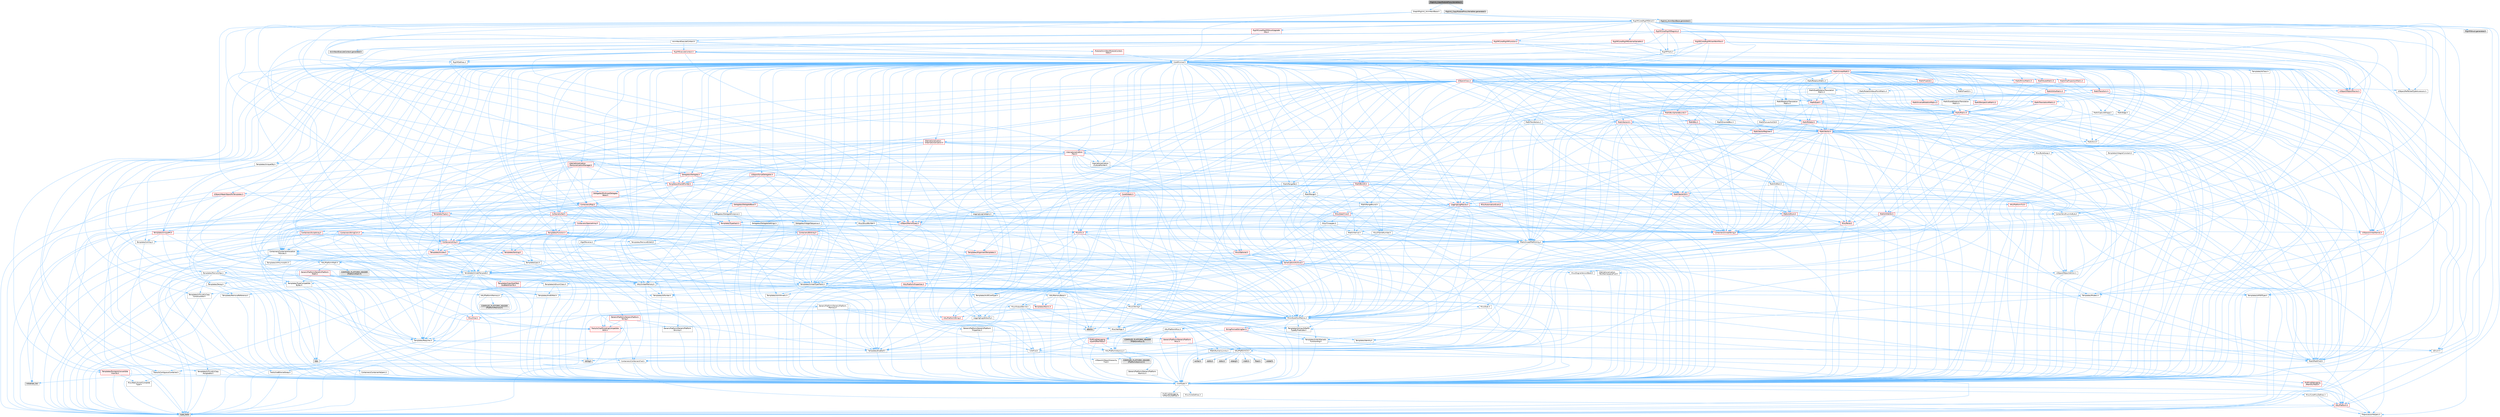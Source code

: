 digraph "RigUnit_CopyModuleProxyVariables.h"
{
 // INTERACTIVE_SVG=YES
 // LATEX_PDF_SIZE
  bgcolor="transparent";
  edge [fontname=Helvetica,fontsize=10,labelfontname=Helvetica,labelfontsize=10];
  node [fontname=Helvetica,fontsize=10,shape=box,height=0.2,width=0.4];
  Node1 [id="Node000001",label="RigUnit_CopyModuleProxyVariables.h",height=0.2,width=0.4,color="gray40", fillcolor="grey60", style="filled", fontcolor="black",tooltip=" "];
  Node1 -> Node2 [id="edge1_Node000001_Node000002",color="steelblue1",style="solid",tooltip=" "];
  Node2 [id="Node000002",label="Graph/RigUnit_AnimNextBase.h",height=0.2,width=0.4,color="grey40", fillcolor="white", style="filled",URL="$df/d32/RigUnit__AnimNextBase_8h.html",tooltip=" "];
  Node2 -> Node3 [id="edge2_Node000002_Node000003",color="steelblue1",style="solid",tooltip=" "];
  Node3 [id="Node000003",label="CoreMinimal.h",height=0.2,width=0.4,color="grey40", fillcolor="white", style="filled",URL="$d7/d67/CoreMinimal_8h.html",tooltip=" "];
  Node3 -> Node4 [id="edge3_Node000003_Node000004",color="steelblue1",style="solid",tooltip=" "];
  Node4 [id="Node000004",label="CoreTypes.h",height=0.2,width=0.4,color="grey40", fillcolor="white", style="filled",URL="$dc/dec/CoreTypes_8h.html",tooltip=" "];
  Node4 -> Node5 [id="edge4_Node000004_Node000005",color="steelblue1",style="solid",tooltip=" "];
  Node5 [id="Node000005",label="HAL/Platform.h",height=0.2,width=0.4,color="red", fillcolor="#FFF0F0", style="filled",URL="$d9/dd0/Platform_8h.html",tooltip=" "];
  Node5 -> Node8 [id="edge5_Node000005_Node000008",color="steelblue1",style="solid",tooltip=" "];
  Node8 [id="Node000008",label="type_traits",height=0.2,width=0.4,color="grey60", fillcolor="#E0E0E0", style="filled",tooltip=" "];
  Node5 -> Node9 [id="edge6_Node000005_Node000009",color="steelblue1",style="solid",tooltip=" "];
  Node9 [id="Node000009",label="PreprocessorHelpers.h",height=0.2,width=0.4,color="grey40", fillcolor="white", style="filled",URL="$db/ddb/PreprocessorHelpers_8h.html",tooltip=" "];
  Node4 -> Node15 [id="edge7_Node000004_Node000015",color="steelblue1",style="solid",tooltip=" "];
  Node15 [id="Node000015",label="ProfilingDebugging\l/UMemoryDefines.h",height=0.2,width=0.4,color="grey40", fillcolor="white", style="filled",URL="$d2/da2/UMemoryDefines_8h.html",tooltip=" "];
  Node4 -> Node16 [id="edge8_Node000004_Node000016",color="steelblue1",style="solid",tooltip=" "];
  Node16 [id="Node000016",label="Misc/CoreMiscDefines.h",height=0.2,width=0.4,color="grey40", fillcolor="white", style="filled",URL="$da/d38/CoreMiscDefines_8h.html",tooltip=" "];
  Node16 -> Node5 [id="edge9_Node000016_Node000005",color="steelblue1",style="solid",tooltip=" "];
  Node16 -> Node9 [id="edge10_Node000016_Node000009",color="steelblue1",style="solid",tooltip=" "];
  Node4 -> Node17 [id="edge11_Node000004_Node000017",color="steelblue1",style="solid",tooltip=" "];
  Node17 [id="Node000017",label="Misc/CoreDefines.h",height=0.2,width=0.4,color="grey40", fillcolor="white", style="filled",URL="$d3/dd2/CoreDefines_8h.html",tooltip=" "];
  Node3 -> Node18 [id="edge12_Node000003_Node000018",color="steelblue1",style="solid",tooltip=" "];
  Node18 [id="Node000018",label="CoreFwd.h",height=0.2,width=0.4,color="grey40", fillcolor="white", style="filled",URL="$d1/d1e/CoreFwd_8h.html",tooltip=" "];
  Node18 -> Node4 [id="edge13_Node000018_Node000004",color="steelblue1",style="solid",tooltip=" "];
  Node18 -> Node19 [id="edge14_Node000018_Node000019",color="steelblue1",style="solid",tooltip=" "];
  Node19 [id="Node000019",label="Containers/ContainersFwd.h",height=0.2,width=0.4,color="grey40", fillcolor="white", style="filled",URL="$d4/d0a/ContainersFwd_8h.html",tooltip=" "];
  Node19 -> Node5 [id="edge15_Node000019_Node000005",color="steelblue1",style="solid",tooltip=" "];
  Node19 -> Node4 [id="edge16_Node000019_Node000004",color="steelblue1",style="solid",tooltip=" "];
  Node19 -> Node20 [id="edge17_Node000019_Node000020",color="steelblue1",style="solid",tooltip=" "];
  Node20 [id="Node000020",label="Traits/IsContiguousContainer.h",height=0.2,width=0.4,color="grey40", fillcolor="white", style="filled",URL="$d5/d3c/IsContiguousContainer_8h.html",tooltip=" "];
  Node20 -> Node4 [id="edge18_Node000020_Node000004",color="steelblue1",style="solid",tooltip=" "];
  Node20 -> Node21 [id="edge19_Node000020_Node000021",color="steelblue1",style="solid",tooltip=" "];
  Node21 [id="Node000021",label="Misc/StaticAssertComplete\lType.h",height=0.2,width=0.4,color="grey40", fillcolor="white", style="filled",URL="$d5/d4e/StaticAssertCompleteType_8h.html",tooltip=" "];
  Node20 -> Node22 [id="edge20_Node000020_Node000022",color="steelblue1",style="solid",tooltip=" "];
  Node22 [id="Node000022",label="initializer_list",height=0.2,width=0.4,color="grey60", fillcolor="#E0E0E0", style="filled",tooltip=" "];
  Node18 -> Node23 [id="edge21_Node000018_Node000023",color="steelblue1",style="solid",tooltip=" "];
  Node23 [id="Node000023",label="Math/MathFwd.h",height=0.2,width=0.4,color="grey40", fillcolor="white", style="filled",URL="$d2/d10/MathFwd_8h.html",tooltip=" "];
  Node23 -> Node5 [id="edge22_Node000023_Node000005",color="steelblue1",style="solid",tooltip=" "];
  Node18 -> Node24 [id="edge23_Node000018_Node000024",color="steelblue1",style="solid",tooltip=" "];
  Node24 [id="Node000024",label="UObject/UObjectHierarchy\lFwd.h",height=0.2,width=0.4,color="grey40", fillcolor="white", style="filled",URL="$d3/d13/UObjectHierarchyFwd_8h.html",tooltip=" "];
  Node3 -> Node24 [id="edge24_Node000003_Node000024",color="steelblue1",style="solid",tooltip=" "];
  Node3 -> Node19 [id="edge25_Node000003_Node000019",color="steelblue1",style="solid",tooltip=" "];
  Node3 -> Node25 [id="edge26_Node000003_Node000025",color="steelblue1",style="solid",tooltip=" "];
  Node25 [id="Node000025",label="Misc/VarArgs.h",height=0.2,width=0.4,color="grey40", fillcolor="white", style="filled",URL="$d5/d6f/VarArgs_8h.html",tooltip=" "];
  Node25 -> Node4 [id="edge27_Node000025_Node000004",color="steelblue1",style="solid",tooltip=" "];
  Node3 -> Node26 [id="edge28_Node000003_Node000026",color="steelblue1",style="solid",tooltip=" "];
  Node26 [id="Node000026",label="Logging/LogVerbosity.h",height=0.2,width=0.4,color="grey40", fillcolor="white", style="filled",URL="$d2/d8f/LogVerbosity_8h.html",tooltip=" "];
  Node26 -> Node4 [id="edge29_Node000026_Node000004",color="steelblue1",style="solid",tooltip=" "];
  Node3 -> Node27 [id="edge30_Node000003_Node000027",color="steelblue1",style="solid",tooltip=" "];
  Node27 [id="Node000027",label="Misc/OutputDevice.h",height=0.2,width=0.4,color="grey40", fillcolor="white", style="filled",URL="$d7/d32/OutputDevice_8h.html",tooltip=" "];
  Node27 -> Node18 [id="edge31_Node000027_Node000018",color="steelblue1",style="solid",tooltip=" "];
  Node27 -> Node4 [id="edge32_Node000027_Node000004",color="steelblue1",style="solid",tooltip=" "];
  Node27 -> Node26 [id="edge33_Node000027_Node000026",color="steelblue1",style="solid",tooltip=" "];
  Node27 -> Node25 [id="edge34_Node000027_Node000025",color="steelblue1",style="solid",tooltip=" "];
  Node27 -> Node28 [id="edge35_Node000027_Node000028",color="steelblue1",style="solid",tooltip=" "];
  Node28 [id="Node000028",label="Templates/IsArrayOrRefOf\lTypeByPredicate.h",height=0.2,width=0.4,color="grey40", fillcolor="white", style="filled",URL="$d6/da1/IsArrayOrRefOfTypeByPredicate_8h.html",tooltip=" "];
  Node28 -> Node4 [id="edge36_Node000028_Node000004",color="steelblue1",style="solid",tooltip=" "];
  Node27 -> Node29 [id="edge37_Node000027_Node000029",color="steelblue1",style="solid",tooltip=" "];
  Node29 [id="Node000029",label="Templates/IsValidVariadic\lFunctionArg.h",height=0.2,width=0.4,color="grey40", fillcolor="white", style="filled",URL="$d0/dc8/IsValidVariadicFunctionArg_8h.html",tooltip=" "];
  Node29 -> Node4 [id="edge38_Node000029_Node000004",color="steelblue1",style="solid",tooltip=" "];
  Node29 -> Node30 [id="edge39_Node000029_Node000030",color="steelblue1",style="solid",tooltip=" "];
  Node30 [id="Node000030",label="IsEnum.h",height=0.2,width=0.4,color="grey40", fillcolor="white", style="filled",URL="$d4/de5/IsEnum_8h.html",tooltip=" "];
  Node29 -> Node8 [id="edge40_Node000029_Node000008",color="steelblue1",style="solid",tooltip=" "];
  Node27 -> Node31 [id="edge41_Node000027_Node000031",color="steelblue1",style="solid",tooltip=" "];
  Node31 [id="Node000031",label="Traits/IsCharEncodingCompatible\lWith.h",height=0.2,width=0.4,color="red", fillcolor="#FFF0F0", style="filled",URL="$df/dd1/IsCharEncodingCompatibleWith_8h.html",tooltip=" "];
  Node31 -> Node8 [id="edge42_Node000031_Node000008",color="steelblue1",style="solid",tooltip=" "];
  Node3 -> Node33 [id="edge43_Node000003_Node000033",color="steelblue1",style="solid",tooltip=" "];
  Node33 [id="Node000033",label="HAL/PlatformCrt.h",height=0.2,width=0.4,color="grey40", fillcolor="white", style="filled",URL="$d8/d75/PlatformCrt_8h.html",tooltip=" "];
  Node33 -> Node34 [id="edge44_Node000033_Node000034",color="steelblue1",style="solid",tooltip=" "];
  Node34 [id="Node000034",label="new",height=0.2,width=0.4,color="grey60", fillcolor="#E0E0E0", style="filled",tooltip=" "];
  Node33 -> Node35 [id="edge45_Node000033_Node000035",color="steelblue1",style="solid",tooltip=" "];
  Node35 [id="Node000035",label="wchar.h",height=0.2,width=0.4,color="grey60", fillcolor="#E0E0E0", style="filled",tooltip=" "];
  Node33 -> Node36 [id="edge46_Node000033_Node000036",color="steelblue1",style="solid",tooltip=" "];
  Node36 [id="Node000036",label="stddef.h",height=0.2,width=0.4,color="grey60", fillcolor="#E0E0E0", style="filled",tooltip=" "];
  Node33 -> Node37 [id="edge47_Node000033_Node000037",color="steelblue1",style="solid",tooltip=" "];
  Node37 [id="Node000037",label="stdlib.h",height=0.2,width=0.4,color="grey60", fillcolor="#E0E0E0", style="filled",tooltip=" "];
  Node33 -> Node38 [id="edge48_Node000033_Node000038",color="steelblue1",style="solid",tooltip=" "];
  Node38 [id="Node000038",label="stdio.h",height=0.2,width=0.4,color="grey60", fillcolor="#E0E0E0", style="filled",tooltip=" "];
  Node33 -> Node39 [id="edge49_Node000033_Node000039",color="steelblue1",style="solid",tooltip=" "];
  Node39 [id="Node000039",label="stdarg.h",height=0.2,width=0.4,color="grey60", fillcolor="#E0E0E0", style="filled",tooltip=" "];
  Node33 -> Node40 [id="edge50_Node000033_Node000040",color="steelblue1",style="solid",tooltip=" "];
  Node40 [id="Node000040",label="math.h",height=0.2,width=0.4,color="grey60", fillcolor="#E0E0E0", style="filled",tooltip=" "];
  Node33 -> Node41 [id="edge51_Node000033_Node000041",color="steelblue1",style="solid",tooltip=" "];
  Node41 [id="Node000041",label="float.h",height=0.2,width=0.4,color="grey60", fillcolor="#E0E0E0", style="filled",tooltip=" "];
  Node33 -> Node42 [id="edge52_Node000033_Node000042",color="steelblue1",style="solid",tooltip=" "];
  Node42 [id="Node000042",label="string.h",height=0.2,width=0.4,color="grey60", fillcolor="#E0E0E0", style="filled",tooltip=" "];
  Node3 -> Node43 [id="edge53_Node000003_Node000043",color="steelblue1",style="solid",tooltip=" "];
  Node43 [id="Node000043",label="HAL/PlatformMisc.h",height=0.2,width=0.4,color="grey40", fillcolor="white", style="filled",URL="$d0/df5/PlatformMisc_8h.html",tooltip=" "];
  Node43 -> Node4 [id="edge54_Node000043_Node000004",color="steelblue1",style="solid",tooltip=" "];
  Node43 -> Node44 [id="edge55_Node000043_Node000044",color="steelblue1",style="solid",tooltip=" "];
  Node44 [id="Node000044",label="GenericPlatform/GenericPlatform\lMisc.h",height=0.2,width=0.4,color="red", fillcolor="#FFF0F0", style="filled",URL="$db/d9a/GenericPlatformMisc_8h.html",tooltip=" "];
  Node44 -> Node18 [id="edge56_Node000044_Node000018",color="steelblue1",style="solid",tooltip=" "];
  Node44 -> Node4 [id="edge57_Node000044_Node000004",color="steelblue1",style="solid",tooltip=" "];
  Node44 -> Node33 [id="edge58_Node000044_Node000033",color="steelblue1",style="solid",tooltip=" "];
  Node44 -> Node48 [id="edge59_Node000044_Node000048",color="steelblue1",style="solid",tooltip=" "];
  Node48 [id="Node000048",label="Math/NumericLimits.h",height=0.2,width=0.4,color="grey40", fillcolor="white", style="filled",URL="$df/d1b/NumericLimits_8h.html",tooltip=" "];
  Node48 -> Node4 [id="edge60_Node000048_Node000004",color="steelblue1",style="solid",tooltip=" "];
  Node43 -> Node53 [id="edge61_Node000043_Node000053",color="steelblue1",style="solid",tooltip=" "];
  Node53 [id="Node000053",label="COMPILED_PLATFORM_HEADER\l(PlatformMisc.h)",height=0.2,width=0.4,color="grey60", fillcolor="#E0E0E0", style="filled",tooltip=" "];
  Node43 -> Node54 [id="edge62_Node000043_Node000054",color="steelblue1",style="solid",tooltip=" "];
  Node54 [id="Node000054",label="ProfilingDebugging\l/CpuProfilerTrace.h",height=0.2,width=0.4,color="red", fillcolor="#FFF0F0", style="filled",URL="$da/dcb/CpuProfilerTrace_8h.html",tooltip=" "];
  Node54 -> Node4 [id="edge63_Node000054_Node000004",color="steelblue1",style="solid",tooltip=" "];
  Node54 -> Node19 [id="edge64_Node000054_Node000019",color="steelblue1",style="solid",tooltip=" "];
  Node54 -> Node55 [id="edge65_Node000054_Node000055",color="steelblue1",style="solid",tooltip=" "];
  Node55 [id="Node000055",label="HAL/PlatformAtomics.h",height=0.2,width=0.4,color="grey40", fillcolor="white", style="filled",URL="$d3/d36/PlatformAtomics_8h.html",tooltip=" "];
  Node55 -> Node4 [id="edge66_Node000055_Node000004",color="steelblue1",style="solid",tooltip=" "];
  Node55 -> Node56 [id="edge67_Node000055_Node000056",color="steelblue1",style="solid",tooltip=" "];
  Node56 [id="Node000056",label="GenericPlatform/GenericPlatform\lAtomics.h",height=0.2,width=0.4,color="grey40", fillcolor="white", style="filled",URL="$da/d72/GenericPlatformAtomics_8h.html",tooltip=" "];
  Node56 -> Node4 [id="edge68_Node000056_Node000004",color="steelblue1",style="solid",tooltip=" "];
  Node55 -> Node57 [id="edge69_Node000055_Node000057",color="steelblue1",style="solid",tooltip=" "];
  Node57 [id="Node000057",label="COMPILED_PLATFORM_HEADER\l(PlatformAtomics.h)",height=0.2,width=0.4,color="grey60", fillcolor="#E0E0E0", style="filled",tooltip=" "];
  Node54 -> Node9 [id="edge70_Node000054_Node000009",color="steelblue1",style="solid",tooltip=" "];
  Node3 -> Node62 [id="edge71_Node000003_Node000062",color="steelblue1",style="solid",tooltip=" "];
  Node62 [id="Node000062",label="Misc/AssertionMacros.h",height=0.2,width=0.4,color="grey40", fillcolor="white", style="filled",URL="$d0/dfa/AssertionMacros_8h.html",tooltip=" "];
  Node62 -> Node4 [id="edge72_Node000062_Node000004",color="steelblue1",style="solid",tooltip=" "];
  Node62 -> Node5 [id="edge73_Node000062_Node000005",color="steelblue1",style="solid",tooltip=" "];
  Node62 -> Node43 [id="edge74_Node000062_Node000043",color="steelblue1",style="solid",tooltip=" "];
  Node62 -> Node9 [id="edge75_Node000062_Node000009",color="steelblue1",style="solid",tooltip=" "];
  Node62 -> Node63 [id="edge76_Node000062_Node000063",color="steelblue1",style="solid",tooltip=" "];
  Node63 [id="Node000063",label="Templates/EnableIf.h",height=0.2,width=0.4,color="grey40", fillcolor="white", style="filled",URL="$d7/d60/EnableIf_8h.html",tooltip=" "];
  Node63 -> Node4 [id="edge77_Node000063_Node000004",color="steelblue1",style="solid",tooltip=" "];
  Node62 -> Node28 [id="edge78_Node000062_Node000028",color="steelblue1",style="solid",tooltip=" "];
  Node62 -> Node29 [id="edge79_Node000062_Node000029",color="steelblue1",style="solid",tooltip=" "];
  Node62 -> Node31 [id="edge80_Node000062_Node000031",color="steelblue1",style="solid",tooltip=" "];
  Node62 -> Node25 [id="edge81_Node000062_Node000025",color="steelblue1",style="solid",tooltip=" "];
  Node62 -> Node64 [id="edge82_Node000062_Node000064",color="steelblue1",style="solid",tooltip=" "];
  Node64 [id="Node000064",label="String/FormatStringSan.h",height=0.2,width=0.4,color="red", fillcolor="#FFF0F0", style="filled",URL="$d3/d8b/FormatStringSan_8h.html",tooltip=" "];
  Node64 -> Node8 [id="edge83_Node000064_Node000008",color="steelblue1",style="solid",tooltip=" "];
  Node64 -> Node4 [id="edge84_Node000064_Node000004",color="steelblue1",style="solid",tooltip=" "];
  Node64 -> Node65 [id="edge85_Node000064_Node000065",color="steelblue1",style="solid",tooltip=" "];
  Node65 [id="Node000065",label="Templates/Requires.h",height=0.2,width=0.4,color="grey40", fillcolor="white", style="filled",URL="$dc/d96/Requires_8h.html",tooltip=" "];
  Node65 -> Node63 [id="edge86_Node000065_Node000063",color="steelblue1",style="solid",tooltip=" "];
  Node65 -> Node8 [id="edge87_Node000065_Node000008",color="steelblue1",style="solid",tooltip=" "];
  Node64 -> Node66 [id="edge88_Node000064_Node000066",color="steelblue1",style="solid",tooltip=" "];
  Node66 [id="Node000066",label="Templates/Identity.h",height=0.2,width=0.4,color="grey40", fillcolor="white", style="filled",URL="$d0/dd5/Identity_8h.html",tooltip=" "];
  Node64 -> Node29 [id="edge89_Node000064_Node000029",color="steelblue1",style="solid",tooltip=" "];
  Node64 -> Node19 [id="edge90_Node000064_Node000019",color="steelblue1",style="solid",tooltip=" "];
  Node62 -> Node70 [id="edge91_Node000062_Node000070",color="steelblue1",style="solid",tooltip=" "];
  Node70 [id="Node000070",label="atomic",height=0.2,width=0.4,color="grey60", fillcolor="#E0E0E0", style="filled",tooltip=" "];
  Node3 -> Node71 [id="edge92_Node000003_Node000071",color="steelblue1",style="solid",tooltip=" "];
  Node71 [id="Node000071",label="Templates/IsPointer.h",height=0.2,width=0.4,color="grey40", fillcolor="white", style="filled",URL="$d7/d05/IsPointer_8h.html",tooltip=" "];
  Node71 -> Node4 [id="edge93_Node000071_Node000004",color="steelblue1",style="solid",tooltip=" "];
  Node3 -> Node72 [id="edge94_Node000003_Node000072",color="steelblue1",style="solid",tooltip=" "];
  Node72 [id="Node000072",label="HAL/PlatformMemory.h",height=0.2,width=0.4,color="grey40", fillcolor="white", style="filled",URL="$de/d68/PlatformMemory_8h.html",tooltip=" "];
  Node72 -> Node4 [id="edge95_Node000072_Node000004",color="steelblue1",style="solid",tooltip=" "];
  Node72 -> Node73 [id="edge96_Node000072_Node000073",color="steelblue1",style="solid",tooltip=" "];
  Node73 [id="Node000073",label="GenericPlatform/GenericPlatform\lMemory.h",height=0.2,width=0.4,color="grey40", fillcolor="white", style="filled",URL="$dd/d22/GenericPlatformMemory_8h.html",tooltip=" "];
  Node73 -> Node18 [id="edge97_Node000073_Node000018",color="steelblue1",style="solid",tooltip=" "];
  Node73 -> Node4 [id="edge98_Node000073_Node000004",color="steelblue1",style="solid",tooltip=" "];
  Node73 -> Node74 [id="edge99_Node000073_Node000074",color="steelblue1",style="solid",tooltip=" "];
  Node74 [id="Node000074",label="HAL/PlatformString.h",height=0.2,width=0.4,color="red", fillcolor="#FFF0F0", style="filled",URL="$db/db5/PlatformString_8h.html",tooltip=" "];
  Node74 -> Node4 [id="edge100_Node000074_Node000004",color="steelblue1",style="solid",tooltip=" "];
  Node73 -> Node42 [id="edge101_Node000073_Node000042",color="steelblue1",style="solid",tooltip=" "];
  Node73 -> Node35 [id="edge102_Node000073_Node000035",color="steelblue1",style="solid",tooltip=" "];
  Node72 -> Node76 [id="edge103_Node000072_Node000076",color="steelblue1",style="solid",tooltip=" "];
  Node76 [id="Node000076",label="COMPILED_PLATFORM_HEADER\l(PlatformMemory.h)",height=0.2,width=0.4,color="grey60", fillcolor="#E0E0E0", style="filled",tooltip=" "];
  Node3 -> Node55 [id="edge104_Node000003_Node000055",color="steelblue1",style="solid",tooltip=" "];
  Node3 -> Node77 [id="edge105_Node000003_Node000077",color="steelblue1",style="solid",tooltip=" "];
  Node77 [id="Node000077",label="Misc/Exec.h",height=0.2,width=0.4,color="grey40", fillcolor="white", style="filled",URL="$de/ddb/Exec_8h.html",tooltip=" "];
  Node77 -> Node4 [id="edge106_Node000077_Node000004",color="steelblue1",style="solid",tooltip=" "];
  Node77 -> Node62 [id="edge107_Node000077_Node000062",color="steelblue1",style="solid",tooltip=" "];
  Node3 -> Node78 [id="edge108_Node000003_Node000078",color="steelblue1",style="solid",tooltip=" "];
  Node78 [id="Node000078",label="HAL/MemoryBase.h",height=0.2,width=0.4,color="grey40", fillcolor="white", style="filled",URL="$d6/d9f/MemoryBase_8h.html",tooltip=" "];
  Node78 -> Node4 [id="edge109_Node000078_Node000004",color="steelblue1",style="solid",tooltip=" "];
  Node78 -> Node55 [id="edge110_Node000078_Node000055",color="steelblue1",style="solid",tooltip=" "];
  Node78 -> Node33 [id="edge111_Node000078_Node000033",color="steelblue1",style="solid",tooltip=" "];
  Node78 -> Node77 [id="edge112_Node000078_Node000077",color="steelblue1",style="solid",tooltip=" "];
  Node78 -> Node27 [id="edge113_Node000078_Node000027",color="steelblue1",style="solid",tooltip=" "];
  Node78 -> Node79 [id="edge114_Node000078_Node000079",color="steelblue1",style="solid",tooltip=" "];
  Node79 [id="Node000079",label="Templates/Atomic.h",height=0.2,width=0.4,color="red", fillcolor="#FFF0F0", style="filled",URL="$d3/d91/Atomic_8h.html",tooltip=" "];
  Node79 -> Node70 [id="edge115_Node000079_Node000070",color="steelblue1",style="solid",tooltip=" "];
  Node3 -> Node88 [id="edge116_Node000003_Node000088",color="steelblue1",style="solid",tooltip=" "];
  Node88 [id="Node000088",label="HAL/UnrealMemory.h",height=0.2,width=0.4,color="grey40", fillcolor="white", style="filled",URL="$d9/d96/UnrealMemory_8h.html",tooltip=" "];
  Node88 -> Node4 [id="edge117_Node000088_Node000004",color="steelblue1",style="solid",tooltip=" "];
  Node88 -> Node73 [id="edge118_Node000088_Node000073",color="steelblue1",style="solid",tooltip=" "];
  Node88 -> Node78 [id="edge119_Node000088_Node000078",color="steelblue1",style="solid",tooltip=" "];
  Node88 -> Node72 [id="edge120_Node000088_Node000072",color="steelblue1",style="solid",tooltip=" "];
  Node88 -> Node89 [id="edge121_Node000088_Node000089",color="steelblue1",style="solid",tooltip=" "];
  Node89 [id="Node000089",label="ProfilingDebugging\l/MemoryTrace.h",height=0.2,width=0.4,color="red", fillcolor="#FFF0F0", style="filled",URL="$da/dd7/MemoryTrace_8h.html",tooltip=" "];
  Node89 -> Node5 [id="edge122_Node000089_Node000005",color="steelblue1",style="solid",tooltip=" "];
  Node88 -> Node71 [id="edge123_Node000088_Node000071",color="steelblue1",style="solid",tooltip=" "];
  Node3 -> Node90 [id="edge124_Node000003_Node000090",color="steelblue1",style="solid",tooltip=" "];
  Node90 [id="Node000090",label="Templates/IsArithmetic.h",height=0.2,width=0.4,color="grey40", fillcolor="white", style="filled",URL="$d2/d5d/IsArithmetic_8h.html",tooltip=" "];
  Node90 -> Node4 [id="edge125_Node000090_Node000004",color="steelblue1",style="solid",tooltip=" "];
  Node3 -> Node84 [id="edge126_Node000003_Node000084",color="steelblue1",style="solid",tooltip=" "];
  Node84 [id="Node000084",label="Templates/AndOrNot.h",height=0.2,width=0.4,color="grey40", fillcolor="white", style="filled",URL="$db/d0a/AndOrNot_8h.html",tooltip=" "];
  Node84 -> Node4 [id="edge127_Node000084_Node000004",color="steelblue1",style="solid",tooltip=" "];
  Node3 -> Node91 [id="edge128_Node000003_Node000091",color="steelblue1",style="solid",tooltip=" "];
  Node91 [id="Node000091",label="Templates/IsPODType.h",height=0.2,width=0.4,color="grey40", fillcolor="white", style="filled",URL="$d7/db1/IsPODType_8h.html",tooltip=" "];
  Node91 -> Node4 [id="edge129_Node000091_Node000004",color="steelblue1",style="solid",tooltip=" "];
  Node3 -> Node92 [id="edge130_Node000003_Node000092",color="steelblue1",style="solid",tooltip=" "];
  Node92 [id="Node000092",label="Templates/IsUECoreType.h",height=0.2,width=0.4,color="grey40", fillcolor="white", style="filled",URL="$d1/db8/IsUECoreType_8h.html",tooltip=" "];
  Node92 -> Node4 [id="edge131_Node000092_Node000004",color="steelblue1",style="solid",tooltip=" "];
  Node92 -> Node8 [id="edge132_Node000092_Node000008",color="steelblue1",style="solid",tooltip=" "];
  Node3 -> Node85 [id="edge133_Node000003_Node000085",color="steelblue1",style="solid",tooltip=" "];
  Node85 [id="Node000085",label="Templates/IsTriviallyCopy\lConstructible.h",height=0.2,width=0.4,color="grey40", fillcolor="white", style="filled",URL="$d3/d78/IsTriviallyCopyConstructible_8h.html",tooltip=" "];
  Node85 -> Node4 [id="edge134_Node000085_Node000004",color="steelblue1",style="solid",tooltip=" "];
  Node85 -> Node8 [id="edge135_Node000085_Node000008",color="steelblue1",style="solid",tooltip=" "];
  Node3 -> Node93 [id="edge136_Node000003_Node000093",color="steelblue1",style="solid",tooltip=" "];
  Node93 [id="Node000093",label="Templates/UnrealTypeTraits.h",height=0.2,width=0.4,color="grey40", fillcolor="white", style="filled",URL="$d2/d2d/UnrealTypeTraits_8h.html",tooltip=" "];
  Node93 -> Node4 [id="edge137_Node000093_Node000004",color="steelblue1",style="solid",tooltip=" "];
  Node93 -> Node71 [id="edge138_Node000093_Node000071",color="steelblue1",style="solid",tooltip=" "];
  Node93 -> Node62 [id="edge139_Node000093_Node000062",color="steelblue1",style="solid",tooltip=" "];
  Node93 -> Node84 [id="edge140_Node000093_Node000084",color="steelblue1",style="solid",tooltip=" "];
  Node93 -> Node63 [id="edge141_Node000093_Node000063",color="steelblue1",style="solid",tooltip=" "];
  Node93 -> Node90 [id="edge142_Node000093_Node000090",color="steelblue1",style="solid",tooltip=" "];
  Node93 -> Node30 [id="edge143_Node000093_Node000030",color="steelblue1",style="solid",tooltip=" "];
  Node93 -> Node94 [id="edge144_Node000093_Node000094",color="steelblue1",style="solid",tooltip=" "];
  Node94 [id="Node000094",label="Templates/Models.h",height=0.2,width=0.4,color="grey40", fillcolor="white", style="filled",URL="$d3/d0c/Models_8h.html",tooltip=" "];
  Node94 -> Node66 [id="edge145_Node000094_Node000066",color="steelblue1",style="solid",tooltip=" "];
  Node93 -> Node91 [id="edge146_Node000093_Node000091",color="steelblue1",style="solid",tooltip=" "];
  Node93 -> Node92 [id="edge147_Node000093_Node000092",color="steelblue1",style="solid",tooltip=" "];
  Node93 -> Node85 [id="edge148_Node000093_Node000085",color="steelblue1",style="solid",tooltip=" "];
  Node3 -> Node63 [id="edge149_Node000003_Node000063",color="steelblue1",style="solid",tooltip=" "];
  Node3 -> Node95 [id="edge150_Node000003_Node000095",color="steelblue1",style="solid",tooltip=" "];
  Node95 [id="Node000095",label="Templates/RemoveReference.h",height=0.2,width=0.4,color="grey40", fillcolor="white", style="filled",URL="$da/dbe/RemoveReference_8h.html",tooltip=" "];
  Node95 -> Node4 [id="edge151_Node000095_Node000004",color="steelblue1",style="solid",tooltip=" "];
  Node3 -> Node96 [id="edge152_Node000003_Node000096",color="steelblue1",style="solid",tooltip=" "];
  Node96 [id="Node000096",label="Templates/IntegralConstant.h",height=0.2,width=0.4,color="grey40", fillcolor="white", style="filled",URL="$db/d1b/IntegralConstant_8h.html",tooltip=" "];
  Node96 -> Node4 [id="edge153_Node000096_Node000004",color="steelblue1",style="solid",tooltip=" "];
  Node3 -> Node97 [id="edge154_Node000003_Node000097",color="steelblue1",style="solid",tooltip=" "];
  Node97 [id="Node000097",label="Templates/IsClass.h",height=0.2,width=0.4,color="grey40", fillcolor="white", style="filled",URL="$db/dcb/IsClass_8h.html",tooltip=" "];
  Node97 -> Node4 [id="edge155_Node000097_Node000004",color="steelblue1",style="solid",tooltip=" "];
  Node3 -> Node98 [id="edge156_Node000003_Node000098",color="steelblue1",style="solid",tooltip=" "];
  Node98 [id="Node000098",label="Templates/TypeCompatible\lBytes.h",height=0.2,width=0.4,color="grey40", fillcolor="white", style="filled",URL="$df/d0a/TypeCompatibleBytes_8h.html",tooltip=" "];
  Node98 -> Node4 [id="edge157_Node000098_Node000004",color="steelblue1",style="solid",tooltip=" "];
  Node98 -> Node42 [id="edge158_Node000098_Node000042",color="steelblue1",style="solid",tooltip=" "];
  Node98 -> Node34 [id="edge159_Node000098_Node000034",color="steelblue1",style="solid",tooltip=" "];
  Node98 -> Node8 [id="edge160_Node000098_Node000008",color="steelblue1",style="solid",tooltip=" "];
  Node3 -> Node20 [id="edge161_Node000003_Node000020",color="steelblue1",style="solid",tooltip=" "];
  Node3 -> Node99 [id="edge162_Node000003_Node000099",color="steelblue1",style="solid",tooltip=" "];
  Node99 [id="Node000099",label="Templates/UnrealTemplate.h",height=0.2,width=0.4,color="grey40", fillcolor="white", style="filled",URL="$d4/d24/UnrealTemplate_8h.html",tooltip=" "];
  Node99 -> Node4 [id="edge163_Node000099_Node000004",color="steelblue1",style="solid",tooltip=" "];
  Node99 -> Node71 [id="edge164_Node000099_Node000071",color="steelblue1",style="solid",tooltip=" "];
  Node99 -> Node88 [id="edge165_Node000099_Node000088",color="steelblue1",style="solid",tooltip=" "];
  Node99 -> Node100 [id="edge166_Node000099_Node000100",color="steelblue1",style="solid",tooltip=" "];
  Node100 [id="Node000100",label="Templates/CopyQualifiers\lAndRefsFromTo.h",height=0.2,width=0.4,color="red", fillcolor="#FFF0F0", style="filled",URL="$d3/db3/CopyQualifiersAndRefsFromTo_8h.html",tooltip=" "];
  Node99 -> Node93 [id="edge167_Node000099_Node000093",color="steelblue1",style="solid",tooltip=" "];
  Node99 -> Node95 [id="edge168_Node000099_Node000095",color="steelblue1",style="solid",tooltip=" "];
  Node99 -> Node65 [id="edge169_Node000099_Node000065",color="steelblue1",style="solid",tooltip=" "];
  Node99 -> Node98 [id="edge170_Node000099_Node000098",color="steelblue1",style="solid",tooltip=" "];
  Node99 -> Node66 [id="edge171_Node000099_Node000066",color="steelblue1",style="solid",tooltip=" "];
  Node99 -> Node20 [id="edge172_Node000099_Node000020",color="steelblue1",style="solid",tooltip=" "];
  Node99 -> Node102 [id="edge173_Node000099_Node000102",color="steelblue1",style="solid",tooltip=" "];
  Node102 [id="Node000102",label="Traits/UseBitwiseSwap.h",height=0.2,width=0.4,color="grey40", fillcolor="white", style="filled",URL="$db/df3/UseBitwiseSwap_8h.html",tooltip=" "];
  Node102 -> Node4 [id="edge174_Node000102_Node000004",color="steelblue1",style="solid",tooltip=" "];
  Node102 -> Node8 [id="edge175_Node000102_Node000008",color="steelblue1",style="solid",tooltip=" "];
  Node99 -> Node8 [id="edge176_Node000099_Node000008",color="steelblue1",style="solid",tooltip=" "];
  Node3 -> Node48 [id="edge177_Node000003_Node000048",color="steelblue1",style="solid",tooltip=" "];
  Node3 -> Node103 [id="edge178_Node000003_Node000103",color="steelblue1",style="solid",tooltip=" "];
  Node103 [id="Node000103",label="HAL/PlatformMath.h",height=0.2,width=0.4,color="grey40", fillcolor="white", style="filled",URL="$dc/d53/PlatformMath_8h.html",tooltip=" "];
  Node103 -> Node4 [id="edge179_Node000103_Node000004",color="steelblue1",style="solid",tooltip=" "];
  Node103 -> Node104 [id="edge180_Node000103_Node000104",color="steelblue1",style="solid",tooltip=" "];
  Node104 [id="Node000104",label="GenericPlatform/GenericPlatform\lMath.h",height=0.2,width=0.4,color="red", fillcolor="#FFF0F0", style="filled",URL="$d5/d79/GenericPlatformMath_8h.html",tooltip=" "];
  Node104 -> Node4 [id="edge181_Node000104_Node000004",color="steelblue1",style="solid",tooltip=" "];
  Node104 -> Node19 [id="edge182_Node000104_Node000019",color="steelblue1",style="solid",tooltip=" "];
  Node104 -> Node33 [id="edge183_Node000104_Node000033",color="steelblue1",style="solid",tooltip=" "];
  Node104 -> Node84 [id="edge184_Node000104_Node000084",color="steelblue1",style="solid",tooltip=" "];
  Node104 -> Node105 [id="edge185_Node000104_Node000105",color="steelblue1",style="solid",tooltip=" "];
  Node105 [id="Node000105",label="Templates/Decay.h",height=0.2,width=0.4,color="grey40", fillcolor="white", style="filled",URL="$dd/d0f/Decay_8h.html",tooltip=" "];
  Node105 -> Node4 [id="edge186_Node000105_Node000004",color="steelblue1",style="solid",tooltip=" "];
  Node105 -> Node95 [id="edge187_Node000105_Node000095",color="steelblue1",style="solid",tooltip=" "];
  Node105 -> Node8 [id="edge188_Node000105_Node000008",color="steelblue1",style="solid",tooltip=" "];
  Node104 -> Node93 [id="edge189_Node000104_Node000093",color="steelblue1",style="solid",tooltip=" "];
  Node104 -> Node65 [id="edge190_Node000104_Node000065",color="steelblue1",style="solid",tooltip=" "];
  Node104 -> Node98 [id="edge191_Node000104_Node000098",color="steelblue1",style="solid",tooltip=" "];
  Node104 -> Node8 [id="edge192_Node000104_Node000008",color="steelblue1",style="solid",tooltip=" "];
  Node103 -> Node110 [id="edge193_Node000103_Node000110",color="steelblue1",style="solid",tooltip=" "];
  Node110 [id="Node000110",label="COMPILED_PLATFORM_HEADER\l(PlatformMath.h)",height=0.2,width=0.4,color="grey60", fillcolor="#E0E0E0", style="filled",tooltip=" "];
  Node3 -> Node86 [id="edge194_Node000003_Node000086",color="steelblue1",style="solid",tooltip=" "];
  Node86 [id="Node000086",label="Templates/IsTriviallyCopy\lAssignable.h",height=0.2,width=0.4,color="grey40", fillcolor="white", style="filled",URL="$d2/df2/IsTriviallyCopyAssignable_8h.html",tooltip=" "];
  Node86 -> Node4 [id="edge195_Node000086_Node000004",color="steelblue1",style="solid",tooltip=" "];
  Node86 -> Node8 [id="edge196_Node000086_Node000008",color="steelblue1",style="solid",tooltip=" "];
  Node3 -> Node111 [id="edge197_Node000003_Node000111",color="steelblue1",style="solid",tooltip=" "];
  Node111 [id="Node000111",label="Templates/MemoryOps.h",height=0.2,width=0.4,color="grey40", fillcolor="white", style="filled",URL="$db/dea/MemoryOps_8h.html",tooltip=" "];
  Node111 -> Node4 [id="edge198_Node000111_Node000004",color="steelblue1",style="solid",tooltip=" "];
  Node111 -> Node88 [id="edge199_Node000111_Node000088",color="steelblue1",style="solid",tooltip=" "];
  Node111 -> Node86 [id="edge200_Node000111_Node000086",color="steelblue1",style="solid",tooltip=" "];
  Node111 -> Node85 [id="edge201_Node000111_Node000085",color="steelblue1",style="solid",tooltip=" "];
  Node111 -> Node65 [id="edge202_Node000111_Node000065",color="steelblue1",style="solid",tooltip=" "];
  Node111 -> Node93 [id="edge203_Node000111_Node000093",color="steelblue1",style="solid",tooltip=" "];
  Node111 -> Node102 [id="edge204_Node000111_Node000102",color="steelblue1",style="solid",tooltip=" "];
  Node111 -> Node34 [id="edge205_Node000111_Node000034",color="steelblue1",style="solid",tooltip=" "];
  Node111 -> Node8 [id="edge206_Node000111_Node000008",color="steelblue1",style="solid",tooltip=" "];
  Node3 -> Node112 [id="edge207_Node000003_Node000112",color="steelblue1",style="solid",tooltip=" "];
  Node112 [id="Node000112",label="Containers/ContainerAllocation\lPolicies.h",height=0.2,width=0.4,color="grey40", fillcolor="white", style="filled",URL="$d7/dff/ContainerAllocationPolicies_8h.html",tooltip=" "];
  Node112 -> Node4 [id="edge208_Node000112_Node000004",color="steelblue1",style="solid",tooltip=" "];
  Node112 -> Node113 [id="edge209_Node000112_Node000113",color="steelblue1",style="solid",tooltip=" "];
  Node113 [id="Node000113",label="Containers/ContainerHelpers.h",height=0.2,width=0.4,color="grey40", fillcolor="white", style="filled",URL="$d7/d33/ContainerHelpers_8h.html",tooltip=" "];
  Node113 -> Node4 [id="edge210_Node000113_Node000004",color="steelblue1",style="solid",tooltip=" "];
  Node112 -> Node112 [id="edge211_Node000112_Node000112",color="steelblue1",style="solid",tooltip=" "];
  Node112 -> Node103 [id="edge212_Node000112_Node000103",color="steelblue1",style="solid",tooltip=" "];
  Node112 -> Node88 [id="edge213_Node000112_Node000088",color="steelblue1",style="solid",tooltip=" "];
  Node112 -> Node48 [id="edge214_Node000112_Node000048",color="steelblue1",style="solid",tooltip=" "];
  Node112 -> Node62 [id="edge215_Node000112_Node000062",color="steelblue1",style="solid",tooltip=" "];
  Node112 -> Node114 [id="edge216_Node000112_Node000114",color="steelblue1",style="solid",tooltip=" "];
  Node114 [id="Node000114",label="Templates/IsPolymorphic.h",height=0.2,width=0.4,color="grey40", fillcolor="white", style="filled",URL="$dc/d20/IsPolymorphic_8h.html",tooltip=" "];
  Node112 -> Node111 [id="edge217_Node000112_Node000111",color="steelblue1",style="solid",tooltip=" "];
  Node112 -> Node98 [id="edge218_Node000112_Node000098",color="steelblue1",style="solid",tooltip=" "];
  Node112 -> Node8 [id="edge219_Node000112_Node000008",color="steelblue1",style="solid",tooltip=" "];
  Node3 -> Node115 [id="edge220_Node000003_Node000115",color="steelblue1",style="solid",tooltip=" "];
  Node115 [id="Node000115",label="Templates/IsEnumClass.h",height=0.2,width=0.4,color="grey40", fillcolor="white", style="filled",URL="$d7/d15/IsEnumClass_8h.html",tooltip=" "];
  Node115 -> Node4 [id="edge221_Node000115_Node000004",color="steelblue1",style="solid",tooltip=" "];
  Node115 -> Node84 [id="edge222_Node000115_Node000084",color="steelblue1",style="solid",tooltip=" "];
  Node3 -> Node116 [id="edge223_Node000003_Node000116",color="steelblue1",style="solid",tooltip=" "];
  Node116 [id="Node000116",label="HAL/PlatformProperties.h",height=0.2,width=0.4,color="red", fillcolor="#FFF0F0", style="filled",URL="$d9/db0/PlatformProperties_8h.html",tooltip=" "];
  Node116 -> Node4 [id="edge224_Node000116_Node000004",color="steelblue1",style="solid",tooltip=" "];
  Node116 -> Node117 [id="edge225_Node000116_Node000117",color="steelblue1",style="solid",tooltip=" "];
  Node117 [id="Node000117",label="GenericPlatform/GenericPlatform\lProperties.h",height=0.2,width=0.4,color="grey40", fillcolor="white", style="filled",URL="$d2/dcd/GenericPlatformProperties_8h.html",tooltip=" "];
  Node117 -> Node4 [id="edge226_Node000117_Node000004",color="steelblue1",style="solid",tooltip=" "];
  Node117 -> Node44 [id="edge227_Node000117_Node000044",color="steelblue1",style="solid",tooltip=" "];
  Node3 -> Node119 [id="edge228_Node000003_Node000119",color="steelblue1",style="solid",tooltip=" "];
  Node119 [id="Node000119",label="Misc/EngineVersionBase.h",height=0.2,width=0.4,color="grey40", fillcolor="white", style="filled",URL="$d5/d2b/EngineVersionBase_8h.html",tooltip=" "];
  Node119 -> Node4 [id="edge229_Node000119_Node000004",color="steelblue1",style="solid",tooltip=" "];
  Node3 -> Node120 [id="edge230_Node000003_Node000120",color="steelblue1",style="solid",tooltip=" "];
  Node120 [id="Node000120",label="Internationalization\l/TextNamespaceFwd.h",height=0.2,width=0.4,color="grey40", fillcolor="white", style="filled",URL="$d8/d97/TextNamespaceFwd_8h.html",tooltip=" "];
  Node120 -> Node4 [id="edge231_Node000120_Node000004",color="steelblue1",style="solid",tooltip=" "];
  Node3 -> Node121 [id="edge232_Node000003_Node000121",color="steelblue1",style="solid",tooltip=" "];
  Node121 [id="Node000121",label="Serialization/Archive.h",height=0.2,width=0.4,color="red", fillcolor="#FFF0F0", style="filled",URL="$d7/d3b/Archive_8h.html",tooltip=" "];
  Node121 -> Node18 [id="edge233_Node000121_Node000018",color="steelblue1",style="solid",tooltip=" "];
  Node121 -> Node4 [id="edge234_Node000121_Node000004",color="steelblue1",style="solid",tooltip=" "];
  Node121 -> Node116 [id="edge235_Node000121_Node000116",color="steelblue1",style="solid",tooltip=" "];
  Node121 -> Node120 [id="edge236_Node000121_Node000120",color="steelblue1",style="solid",tooltip=" "];
  Node121 -> Node23 [id="edge237_Node000121_Node000023",color="steelblue1",style="solid",tooltip=" "];
  Node121 -> Node62 [id="edge238_Node000121_Node000062",color="steelblue1",style="solid",tooltip=" "];
  Node121 -> Node119 [id="edge239_Node000121_Node000119",color="steelblue1",style="solid",tooltip=" "];
  Node121 -> Node25 [id="edge240_Node000121_Node000025",color="steelblue1",style="solid",tooltip=" "];
  Node121 -> Node63 [id="edge241_Node000121_Node000063",color="steelblue1",style="solid",tooltip=" "];
  Node121 -> Node28 [id="edge242_Node000121_Node000028",color="steelblue1",style="solid",tooltip=" "];
  Node121 -> Node115 [id="edge243_Node000121_Node000115",color="steelblue1",style="solid",tooltip=" "];
  Node121 -> Node29 [id="edge244_Node000121_Node000029",color="steelblue1",style="solid",tooltip=" "];
  Node121 -> Node99 [id="edge245_Node000121_Node000099",color="steelblue1",style="solid",tooltip=" "];
  Node121 -> Node31 [id="edge246_Node000121_Node000031",color="steelblue1",style="solid",tooltip=" "];
  Node121 -> Node124 [id="edge247_Node000121_Node000124",color="steelblue1",style="solid",tooltip=" "];
  Node124 [id="Node000124",label="UObject/ObjectVersion.h",height=0.2,width=0.4,color="grey40", fillcolor="white", style="filled",URL="$da/d63/ObjectVersion_8h.html",tooltip=" "];
  Node124 -> Node4 [id="edge248_Node000124_Node000004",color="steelblue1",style="solid",tooltip=" "];
  Node3 -> Node125 [id="edge249_Node000003_Node000125",color="steelblue1",style="solid",tooltip=" "];
  Node125 [id="Node000125",label="Templates/Less.h",height=0.2,width=0.4,color="grey40", fillcolor="white", style="filled",URL="$de/dc8/Less_8h.html",tooltip=" "];
  Node125 -> Node4 [id="edge250_Node000125_Node000004",color="steelblue1",style="solid",tooltip=" "];
  Node125 -> Node99 [id="edge251_Node000125_Node000099",color="steelblue1",style="solid",tooltip=" "];
  Node3 -> Node126 [id="edge252_Node000003_Node000126",color="steelblue1",style="solid",tooltip=" "];
  Node126 [id="Node000126",label="Templates/Sorting.h",height=0.2,width=0.4,color="red", fillcolor="#FFF0F0", style="filled",URL="$d3/d9e/Sorting_8h.html",tooltip=" "];
  Node126 -> Node4 [id="edge253_Node000126_Node000004",color="steelblue1",style="solid",tooltip=" "];
  Node126 -> Node103 [id="edge254_Node000126_Node000103",color="steelblue1",style="solid",tooltip=" "];
  Node126 -> Node125 [id="edge255_Node000126_Node000125",color="steelblue1",style="solid",tooltip=" "];
  Node3 -> Node137 [id="edge256_Node000003_Node000137",color="steelblue1",style="solid",tooltip=" "];
  Node137 [id="Node000137",label="Misc/Char.h",height=0.2,width=0.4,color="red", fillcolor="#FFF0F0", style="filled",URL="$d0/d58/Char_8h.html",tooltip=" "];
  Node137 -> Node4 [id="edge257_Node000137_Node000004",color="steelblue1",style="solid",tooltip=" "];
  Node137 -> Node8 [id="edge258_Node000137_Node000008",color="steelblue1",style="solid",tooltip=" "];
  Node3 -> Node140 [id="edge259_Node000003_Node000140",color="steelblue1",style="solid",tooltip=" "];
  Node140 [id="Node000140",label="GenericPlatform/GenericPlatform\lStricmp.h",height=0.2,width=0.4,color="grey40", fillcolor="white", style="filled",URL="$d2/d86/GenericPlatformStricmp_8h.html",tooltip=" "];
  Node140 -> Node4 [id="edge260_Node000140_Node000004",color="steelblue1",style="solid",tooltip=" "];
  Node3 -> Node141 [id="edge261_Node000003_Node000141",color="steelblue1",style="solid",tooltip=" "];
  Node141 [id="Node000141",label="GenericPlatform/GenericPlatform\lString.h",height=0.2,width=0.4,color="red", fillcolor="#FFF0F0", style="filled",URL="$dd/d20/GenericPlatformString_8h.html",tooltip=" "];
  Node141 -> Node4 [id="edge262_Node000141_Node000004",color="steelblue1",style="solid",tooltip=" "];
  Node141 -> Node140 [id="edge263_Node000141_Node000140",color="steelblue1",style="solid",tooltip=" "];
  Node141 -> Node63 [id="edge264_Node000141_Node000063",color="steelblue1",style="solid",tooltip=" "];
  Node141 -> Node31 [id="edge265_Node000141_Node000031",color="steelblue1",style="solid",tooltip=" "];
  Node141 -> Node8 [id="edge266_Node000141_Node000008",color="steelblue1",style="solid",tooltip=" "];
  Node3 -> Node74 [id="edge267_Node000003_Node000074",color="steelblue1",style="solid",tooltip=" "];
  Node3 -> Node144 [id="edge268_Node000003_Node000144",color="steelblue1",style="solid",tooltip=" "];
  Node144 [id="Node000144",label="Misc/CString.h",height=0.2,width=0.4,color="grey40", fillcolor="white", style="filled",URL="$d2/d49/CString_8h.html",tooltip=" "];
  Node144 -> Node4 [id="edge269_Node000144_Node000004",color="steelblue1",style="solid",tooltip=" "];
  Node144 -> Node33 [id="edge270_Node000144_Node000033",color="steelblue1",style="solid",tooltip=" "];
  Node144 -> Node74 [id="edge271_Node000144_Node000074",color="steelblue1",style="solid",tooltip=" "];
  Node144 -> Node62 [id="edge272_Node000144_Node000062",color="steelblue1",style="solid",tooltip=" "];
  Node144 -> Node137 [id="edge273_Node000144_Node000137",color="steelblue1",style="solid",tooltip=" "];
  Node144 -> Node25 [id="edge274_Node000144_Node000025",color="steelblue1",style="solid",tooltip=" "];
  Node144 -> Node28 [id="edge275_Node000144_Node000028",color="steelblue1",style="solid",tooltip=" "];
  Node144 -> Node29 [id="edge276_Node000144_Node000029",color="steelblue1",style="solid",tooltip=" "];
  Node144 -> Node31 [id="edge277_Node000144_Node000031",color="steelblue1",style="solid",tooltip=" "];
  Node3 -> Node145 [id="edge278_Node000003_Node000145",color="steelblue1",style="solid",tooltip=" "];
  Node145 [id="Node000145",label="Misc/Crc.h",height=0.2,width=0.4,color="red", fillcolor="#FFF0F0", style="filled",URL="$d4/dd2/Crc_8h.html",tooltip=" "];
  Node145 -> Node4 [id="edge279_Node000145_Node000004",color="steelblue1",style="solid",tooltip=" "];
  Node145 -> Node74 [id="edge280_Node000145_Node000074",color="steelblue1",style="solid",tooltip=" "];
  Node145 -> Node62 [id="edge281_Node000145_Node000062",color="steelblue1",style="solid",tooltip=" "];
  Node145 -> Node144 [id="edge282_Node000145_Node000144",color="steelblue1",style="solid",tooltip=" "];
  Node145 -> Node137 [id="edge283_Node000145_Node000137",color="steelblue1",style="solid",tooltip=" "];
  Node145 -> Node93 [id="edge284_Node000145_Node000093",color="steelblue1",style="solid",tooltip=" "];
  Node3 -> Node136 [id="edge285_Node000003_Node000136",color="steelblue1",style="solid",tooltip=" "];
  Node136 [id="Node000136",label="Math/UnrealMathUtility.h",height=0.2,width=0.4,color="grey40", fillcolor="white", style="filled",URL="$db/db8/UnrealMathUtility_8h.html",tooltip=" "];
  Node136 -> Node4 [id="edge286_Node000136_Node000004",color="steelblue1",style="solid",tooltip=" "];
  Node136 -> Node62 [id="edge287_Node000136_Node000062",color="steelblue1",style="solid",tooltip=" "];
  Node136 -> Node103 [id="edge288_Node000136_Node000103",color="steelblue1",style="solid",tooltip=" "];
  Node136 -> Node23 [id="edge289_Node000136_Node000023",color="steelblue1",style="solid",tooltip=" "];
  Node136 -> Node66 [id="edge290_Node000136_Node000066",color="steelblue1",style="solid",tooltip=" "];
  Node136 -> Node65 [id="edge291_Node000136_Node000065",color="steelblue1",style="solid",tooltip=" "];
  Node3 -> Node146 [id="edge292_Node000003_Node000146",color="steelblue1",style="solid",tooltip=" "];
  Node146 [id="Node000146",label="Containers/UnrealString.h",height=0.2,width=0.4,color="red", fillcolor="#FFF0F0", style="filled",URL="$d5/dba/UnrealString_8h.html",tooltip=" "];
  Node3 -> Node150 [id="edge293_Node000003_Node000150",color="steelblue1",style="solid",tooltip=" "];
  Node150 [id="Node000150",label="Containers/Array.h",height=0.2,width=0.4,color="red", fillcolor="#FFF0F0", style="filled",URL="$df/dd0/Array_8h.html",tooltip=" "];
  Node150 -> Node4 [id="edge294_Node000150_Node000004",color="steelblue1",style="solid",tooltip=" "];
  Node150 -> Node62 [id="edge295_Node000150_Node000062",color="steelblue1",style="solid",tooltip=" "];
  Node150 -> Node88 [id="edge296_Node000150_Node000088",color="steelblue1",style="solid",tooltip=" "];
  Node150 -> Node93 [id="edge297_Node000150_Node000093",color="steelblue1",style="solid",tooltip=" "];
  Node150 -> Node99 [id="edge298_Node000150_Node000099",color="steelblue1",style="solid",tooltip=" "];
  Node150 -> Node112 [id="edge299_Node000150_Node000112",color="steelblue1",style="solid",tooltip=" "];
  Node150 -> Node121 [id="edge300_Node000150_Node000121",color="steelblue1",style="solid",tooltip=" "];
  Node150 -> Node129 [id="edge301_Node000150_Node000129",color="steelblue1",style="solid",tooltip=" "];
  Node129 [id="Node000129",label="Templates/Invoke.h",height=0.2,width=0.4,color="red", fillcolor="#FFF0F0", style="filled",URL="$d7/deb/Invoke_8h.html",tooltip=" "];
  Node129 -> Node4 [id="edge302_Node000129_Node000004",color="steelblue1",style="solid",tooltip=" "];
  Node129 -> Node99 [id="edge303_Node000129_Node000099",color="steelblue1",style="solid",tooltip=" "];
  Node129 -> Node8 [id="edge304_Node000129_Node000008",color="steelblue1",style="solid",tooltip=" "];
  Node150 -> Node125 [id="edge305_Node000150_Node000125",color="steelblue1",style="solid",tooltip=" "];
  Node150 -> Node65 [id="edge306_Node000150_Node000065",color="steelblue1",style="solid",tooltip=" "];
  Node150 -> Node126 [id="edge307_Node000150_Node000126",color="steelblue1",style="solid",tooltip=" "];
  Node150 -> Node173 [id="edge308_Node000150_Node000173",color="steelblue1",style="solid",tooltip=" "];
  Node173 [id="Node000173",label="Templates/AlignmentTemplates.h",height=0.2,width=0.4,color="red", fillcolor="#FFF0F0", style="filled",URL="$dd/d32/AlignmentTemplates_8h.html",tooltip=" "];
  Node173 -> Node4 [id="edge309_Node000173_Node000004",color="steelblue1",style="solid",tooltip=" "];
  Node173 -> Node71 [id="edge310_Node000173_Node000071",color="steelblue1",style="solid",tooltip=" "];
  Node150 -> Node8 [id="edge311_Node000150_Node000008",color="steelblue1",style="solid",tooltip=" "];
  Node3 -> Node174 [id="edge312_Node000003_Node000174",color="steelblue1",style="solid",tooltip=" "];
  Node174 [id="Node000174",label="Misc/FrameNumber.h",height=0.2,width=0.4,color="grey40", fillcolor="white", style="filled",URL="$dd/dbd/FrameNumber_8h.html",tooltip=" "];
  Node174 -> Node4 [id="edge313_Node000174_Node000004",color="steelblue1",style="solid",tooltip=" "];
  Node174 -> Node48 [id="edge314_Node000174_Node000048",color="steelblue1",style="solid",tooltip=" "];
  Node174 -> Node136 [id="edge315_Node000174_Node000136",color="steelblue1",style="solid",tooltip=" "];
  Node174 -> Node63 [id="edge316_Node000174_Node000063",color="steelblue1",style="solid",tooltip=" "];
  Node174 -> Node93 [id="edge317_Node000174_Node000093",color="steelblue1",style="solid",tooltip=" "];
  Node3 -> Node175 [id="edge318_Node000003_Node000175",color="steelblue1",style="solid",tooltip=" "];
  Node175 [id="Node000175",label="Misc/Timespan.h",height=0.2,width=0.4,color="grey40", fillcolor="white", style="filled",URL="$da/dd9/Timespan_8h.html",tooltip=" "];
  Node175 -> Node4 [id="edge319_Node000175_Node000004",color="steelblue1",style="solid",tooltip=" "];
  Node175 -> Node176 [id="edge320_Node000175_Node000176",color="steelblue1",style="solid",tooltip=" "];
  Node176 [id="Node000176",label="Math/Interval.h",height=0.2,width=0.4,color="grey40", fillcolor="white", style="filled",URL="$d1/d55/Interval_8h.html",tooltip=" "];
  Node176 -> Node4 [id="edge321_Node000176_Node000004",color="steelblue1",style="solid",tooltip=" "];
  Node176 -> Node90 [id="edge322_Node000176_Node000090",color="steelblue1",style="solid",tooltip=" "];
  Node176 -> Node93 [id="edge323_Node000176_Node000093",color="steelblue1",style="solid",tooltip=" "];
  Node176 -> Node48 [id="edge324_Node000176_Node000048",color="steelblue1",style="solid",tooltip=" "];
  Node176 -> Node136 [id="edge325_Node000176_Node000136",color="steelblue1",style="solid",tooltip=" "];
  Node175 -> Node136 [id="edge326_Node000175_Node000136",color="steelblue1",style="solid",tooltip=" "];
  Node175 -> Node62 [id="edge327_Node000175_Node000062",color="steelblue1",style="solid",tooltip=" "];
  Node3 -> Node177 [id="edge328_Node000003_Node000177",color="steelblue1",style="solid",tooltip=" "];
  Node177 [id="Node000177",label="Containers/StringConv.h",height=0.2,width=0.4,color="red", fillcolor="#FFF0F0", style="filled",URL="$d3/ddf/StringConv_8h.html",tooltip=" "];
  Node177 -> Node4 [id="edge329_Node000177_Node000004",color="steelblue1",style="solid",tooltip=" "];
  Node177 -> Node62 [id="edge330_Node000177_Node000062",color="steelblue1",style="solid",tooltip=" "];
  Node177 -> Node112 [id="edge331_Node000177_Node000112",color="steelblue1",style="solid",tooltip=" "];
  Node177 -> Node150 [id="edge332_Node000177_Node000150",color="steelblue1",style="solid",tooltip=" "];
  Node177 -> Node144 [id="edge333_Node000177_Node000144",color="steelblue1",style="solid",tooltip=" "];
  Node177 -> Node178 [id="edge334_Node000177_Node000178",color="steelblue1",style="solid",tooltip=" "];
  Node178 [id="Node000178",label="Templates/IsArray.h",height=0.2,width=0.4,color="grey40", fillcolor="white", style="filled",URL="$d8/d8d/IsArray_8h.html",tooltip=" "];
  Node178 -> Node4 [id="edge335_Node000178_Node000004",color="steelblue1",style="solid",tooltip=" "];
  Node177 -> Node99 [id="edge336_Node000177_Node000099",color="steelblue1",style="solid",tooltip=" "];
  Node177 -> Node93 [id="edge337_Node000177_Node000093",color="steelblue1",style="solid",tooltip=" "];
  Node177 -> Node31 [id="edge338_Node000177_Node000031",color="steelblue1",style="solid",tooltip=" "];
  Node177 -> Node20 [id="edge339_Node000177_Node000020",color="steelblue1",style="solid",tooltip=" "];
  Node177 -> Node8 [id="edge340_Node000177_Node000008",color="steelblue1",style="solid",tooltip=" "];
  Node3 -> Node179 [id="edge341_Node000003_Node000179",color="steelblue1",style="solid",tooltip=" "];
  Node179 [id="Node000179",label="UObject/UnrealNames.h",height=0.2,width=0.4,color="red", fillcolor="#FFF0F0", style="filled",URL="$d8/db1/UnrealNames_8h.html",tooltip=" "];
  Node179 -> Node4 [id="edge342_Node000179_Node000004",color="steelblue1",style="solid",tooltip=" "];
  Node3 -> Node181 [id="edge343_Node000003_Node000181",color="steelblue1",style="solid",tooltip=" "];
  Node181 [id="Node000181",label="UObject/NameTypes.h",height=0.2,width=0.4,color="red", fillcolor="#FFF0F0", style="filled",URL="$d6/d35/NameTypes_8h.html",tooltip=" "];
  Node181 -> Node4 [id="edge344_Node000181_Node000004",color="steelblue1",style="solid",tooltip=" "];
  Node181 -> Node62 [id="edge345_Node000181_Node000062",color="steelblue1",style="solid",tooltip=" "];
  Node181 -> Node88 [id="edge346_Node000181_Node000088",color="steelblue1",style="solid",tooltip=" "];
  Node181 -> Node93 [id="edge347_Node000181_Node000093",color="steelblue1",style="solid",tooltip=" "];
  Node181 -> Node99 [id="edge348_Node000181_Node000099",color="steelblue1",style="solid",tooltip=" "];
  Node181 -> Node146 [id="edge349_Node000181_Node000146",color="steelblue1",style="solid",tooltip=" "];
  Node181 -> Node177 [id="edge350_Node000181_Node000177",color="steelblue1",style="solid",tooltip=" "];
  Node181 -> Node179 [id="edge351_Node000181_Node000179",color="steelblue1",style="solid",tooltip=" "];
  Node181 -> Node79 [id="edge352_Node000181_Node000079",color="steelblue1",style="solid",tooltip=" "];
  Node3 -> Node189 [id="edge353_Node000003_Node000189",color="steelblue1",style="solid",tooltip=" "];
  Node189 [id="Node000189",label="Misc/Parse.h",height=0.2,width=0.4,color="red", fillcolor="#FFF0F0", style="filled",URL="$dc/d71/Parse_8h.html",tooltip=" "];
  Node189 -> Node146 [id="edge354_Node000189_Node000146",color="steelblue1",style="solid",tooltip=" "];
  Node189 -> Node4 [id="edge355_Node000189_Node000004",color="steelblue1",style="solid",tooltip=" "];
  Node189 -> Node33 [id="edge356_Node000189_Node000033",color="steelblue1",style="solid",tooltip=" "];
  Node189 -> Node190 [id="edge357_Node000189_Node000190",color="steelblue1",style="solid",tooltip=" "];
  Node190 [id="Node000190",label="Templates/Function.h",height=0.2,width=0.4,color="red", fillcolor="#FFF0F0", style="filled",URL="$df/df5/Function_8h.html",tooltip=" "];
  Node190 -> Node4 [id="edge358_Node000190_Node000004",color="steelblue1",style="solid",tooltip=" "];
  Node190 -> Node62 [id="edge359_Node000190_Node000062",color="steelblue1",style="solid",tooltip=" "];
  Node190 -> Node88 [id="edge360_Node000190_Node000088",color="steelblue1",style="solid",tooltip=" "];
  Node190 -> Node93 [id="edge361_Node000190_Node000093",color="steelblue1",style="solid",tooltip=" "];
  Node190 -> Node129 [id="edge362_Node000190_Node000129",color="steelblue1",style="solid",tooltip=" "];
  Node190 -> Node99 [id="edge363_Node000190_Node000099",color="steelblue1",style="solid",tooltip=" "];
  Node190 -> Node65 [id="edge364_Node000190_Node000065",color="steelblue1",style="solid",tooltip=" "];
  Node190 -> Node136 [id="edge365_Node000190_Node000136",color="steelblue1",style="solid",tooltip=" "];
  Node190 -> Node34 [id="edge366_Node000190_Node000034",color="steelblue1",style="solid",tooltip=" "];
  Node190 -> Node8 [id="edge367_Node000190_Node000008",color="steelblue1",style="solid",tooltip=" "];
  Node3 -> Node173 [id="edge368_Node000003_Node000173",color="steelblue1",style="solid",tooltip=" "];
  Node3 -> Node192 [id="edge369_Node000003_Node000192",color="steelblue1",style="solid",tooltip=" "];
  Node192 [id="Node000192",label="Misc/StructBuilder.h",height=0.2,width=0.4,color="grey40", fillcolor="white", style="filled",URL="$d9/db3/StructBuilder_8h.html",tooltip=" "];
  Node192 -> Node4 [id="edge370_Node000192_Node000004",color="steelblue1",style="solid",tooltip=" "];
  Node192 -> Node136 [id="edge371_Node000192_Node000136",color="steelblue1",style="solid",tooltip=" "];
  Node192 -> Node173 [id="edge372_Node000192_Node000173",color="steelblue1",style="solid",tooltip=" "];
  Node3 -> Node105 [id="edge373_Node000003_Node000105",color="steelblue1",style="solid",tooltip=" "];
  Node3 -> Node193 [id="edge374_Node000003_Node000193",color="steelblue1",style="solid",tooltip=" "];
  Node193 [id="Node000193",label="Templates/PointerIsConvertible\lFromTo.h",height=0.2,width=0.4,color="red", fillcolor="#FFF0F0", style="filled",URL="$d6/d65/PointerIsConvertibleFromTo_8h.html",tooltip=" "];
  Node193 -> Node4 [id="edge375_Node000193_Node000004",color="steelblue1",style="solid",tooltip=" "];
  Node193 -> Node21 [id="edge376_Node000193_Node000021",color="steelblue1",style="solid",tooltip=" "];
  Node193 -> Node8 [id="edge377_Node000193_Node000008",color="steelblue1",style="solid",tooltip=" "];
  Node3 -> Node129 [id="edge378_Node000003_Node000129",color="steelblue1",style="solid",tooltip=" "];
  Node3 -> Node190 [id="edge379_Node000003_Node000190",color="steelblue1",style="solid",tooltip=" "];
  Node3 -> Node162 [id="edge380_Node000003_Node000162",color="steelblue1",style="solid",tooltip=" "];
  Node162 [id="Node000162",label="Templates/TypeHash.h",height=0.2,width=0.4,color="red", fillcolor="#FFF0F0", style="filled",URL="$d1/d62/TypeHash_8h.html",tooltip=" "];
  Node162 -> Node4 [id="edge381_Node000162_Node000004",color="steelblue1",style="solid",tooltip=" "];
  Node162 -> Node65 [id="edge382_Node000162_Node000065",color="steelblue1",style="solid",tooltip=" "];
  Node162 -> Node145 [id="edge383_Node000162_Node000145",color="steelblue1",style="solid",tooltip=" "];
  Node162 -> Node8 [id="edge384_Node000162_Node000008",color="steelblue1",style="solid",tooltip=" "];
  Node3 -> Node194 [id="edge385_Node000003_Node000194",color="steelblue1",style="solid",tooltip=" "];
  Node194 [id="Node000194",label="Containers/ScriptArray.h",height=0.2,width=0.4,color="red", fillcolor="#FFF0F0", style="filled",URL="$dc/daf/ScriptArray_8h.html",tooltip=" "];
  Node194 -> Node4 [id="edge386_Node000194_Node000004",color="steelblue1",style="solid",tooltip=" "];
  Node194 -> Node62 [id="edge387_Node000194_Node000062",color="steelblue1",style="solid",tooltip=" "];
  Node194 -> Node88 [id="edge388_Node000194_Node000088",color="steelblue1",style="solid",tooltip=" "];
  Node194 -> Node112 [id="edge389_Node000194_Node000112",color="steelblue1",style="solid",tooltip=" "];
  Node194 -> Node150 [id="edge390_Node000194_Node000150",color="steelblue1",style="solid",tooltip=" "];
  Node194 -> Node22 [id="edge391_Node000194_Node000022",color="steelblue1",style="solid",tooltip=" "];
  Node3 -> Node195 [id="edge392_Node000003_Node000195",color="steelblue1",style="solid",tooltip=" "];
  Node195 [id="Node000195",label="Containers/BitArray.h",height=0.2,width=0.4,color="red", fillcolor="#FFF0F0", style="filled",URL="$d1/de4/BitArray_8h.html",tooltip=" "];
  Node195 -> Node112 [id="edge393_Node000195_Node000112",color="steelblue1",style="solid",tooltip=" "];
  Node195 -> Node4 [id="edge394_Node000195_Node000004",color="steelblue1",style="solid",tooltip=" "];
  Node195 -> Node55 [id="edge395_Node000195_Node000055",color="steelblue1",style="solid",tooltip=" "];
  Node195 -> Node88 [id="edge396_Node000195_Node000088",color="steelblue1",style="solid",tooltip=" "];
  Node195 -> Node136 [id="edge397_Node000195_Node000136",color="steelblue1",style="solid",tooltip=" "];
  Node195 -> Node62 [id="edge398_Node000195_Node000062",color="steelblue1",style="solid",tooltip=" "];
  Node195 -> Node121 [id="edge399_Node000195_Node000121",color="steelblue1",style="solid",tooltip=" "];
  Node195 -> Node63 [id="edge400_Node000195_Node000063",color="steelblue1",style="solid",tooltip=" "];
  Node195 -> Node129 [id="edge401_Node000195_Node000129",color="steelblue1",style="solid",tooltip=" "];
  Node195 -> Node99 [id="edge402_Node000195_Node000099",color="steelblue1",style="solid",tooltip=" "];
  Node195 -> Node93 [id="edge403_Node000195_Node000093",color="steelblue1",style="solid",tooltip=" "];
  Node3 -> Node196 [id="edge404_Node000003_Node000196",color="steelblue1",style="solid",tooltip=" "];
  Node196 [id="Node000196",label="Containers/SparseArray.h",height=0.2,width=0.4,color="red", fillcolor="#FFF0F0", style="filled",URL="$d5/dbf/SparseArray_8h.html",tooltip=" "];
  Node196 -> Node4 [id="edge405_Node000196_Node000004",color="steelblue1",style="solid",tooltip=" "];
  Node196 -> Node62 [id="edge406_Node000196_Node000062",color="steelblue1",style="solid",tooltip=" "];
  Node196 -> Node88 [id="edge407_Node000196_Node000088",color="steelblue1",style="solid",tooltip=" "];
  Node196 -> Node93 [id="edge408_Node000196_Node000093",color="steelblue1",style="solid",tooltip=" "];
  Node196 -> Node99 [id="edge409_Node000196_Node000099",color="steelblue1",style="solid",tooltip=" "];
  Node196 -> Node112 [id="edge410_Node000196_Node000112",color="steelblue1",style="solid",tooltip=" "];
  Node196 -> Node125 [id="edge411_Node000196_Node000125",color="steelblue1",style="solid",tooltip=" "];
  Node196 -> Node150 [id="edge412_Node000196_Node000150",color="steelblue1",style="solid",tooltip=" "];
  Node196 -> Node136 [id="edge413_Node000196_Node000136",color="steelblue1",style="solid",tooltip=" "];
  Node196 -> Node194 [id="edge414_Node000196_Node000194",color="steelblue1",style="solid",tooltip=" "];
  Node196 -> Node195 [id="edge415_Node000196_Node000195",color="steelblue1",style="solid",tooltip=" "];
  Node196 -> Node146 [id="edge416_Node000196_Node000146",color="steelblue1",style="solid",tooltip=" "];
  Node3 -> Node212 [id="edge417_Node000003_Node000212",color="steelblue1",style="solid",tooltip=" "];
  Node212 [id="Node000212",label="Containers/Set.h",height=0.2,width=0.4,color="red", fillcolor="#FFF0F0", style="filled",URL="$d4/d45/Set_8h.html",tooltip=" "];
  Node212 -> Node112 [id="edge418_Node000212_Node000112",color="steelblue1",style="solid",tooltip=" "];
  Node212 -> Node196 [id="edge419_Node000212_Node000196",color="steelblue1",style="solid",tooltip=" "];
  Node212 -> Node19 [id="edge420_Node000212_Node000019",color="steelblue1",style="solid",tooltip=" "];
  Node212 -> Node136 [id="edge421_Node000212_Node000136",color="steelblue1",style="solid",tooltip=" "];
  Node212 -> Node62 [id="edge422_Node000212_Node000062",color="steelblue1",style="solid",tooltip=" "];
  Node212 -> Node192 [id="edge423_Node000212_Node000192",color="steelblue1",style="solid",tooltip=" "];
  Node212 -> Node190 [id="edge424_Node000212_Node000190",color="steelblue1",style="solid",tooltip=" "];
  Node212 -> Node126 [id="edge425_Node000212_Node000126",color="steelblue1",style="solid",tooltip=" "];
  Node212 -> Node162 [id="edge426_Node000212_Node000162",color="steelblue1",style="solid",tooltip=" "];
  Node212 -> Node99 [id="edge427_Node000212_Node000099",color="steelblue1",style="solid",tooltip=" "];
  Node212 -> Node22 [id="edge428_Node000212_Node000022",color="steelblue1",style="solid",tooltip=" "];
  Node212 -> Node8 [id="edge429_Node000212_Node000008",color="steelblue1",style="solid",tooltip=" "];
  Node3 -> Node215 [id="edge430_Node000003_Node000215",color="steelblue1",style="solid",tooltip=" "];
  Node215 [id="Node000215",label="Algo/Reverse.h",height=0.2,width=0.4,color="grey40", fillcolor="white", style="filled",URL="$d5/d93/Reverse_8h.html",tooltip=" "];
  Node215 -> Node4 [id="edge431_Node000215_Node000004",color="steelblue1",style="solid",tooltip=" "];
  Node215 -> Node99 [id="edge432_Node000215_Node000099",color="steelblue1",style="solid",tooltip=" "];
  Node3 -> Node216 [id="edge433_Node000003_Node000216",color="steelblue1",style="solid",tooltip=" "];
  Node216 [id="Node000216",label="Containers/Map.h",height=0.2,width=0.4,color="red", fillcolor="#FFF0F0", style="filled",URL="$df/d79/Map_8h.html",tooltip=" "];
  Node216 -> Node4 [id="edge434_Node000216_Node000004",color="steelblue1",style="solid",tooltip=" "];
  Node216 -> Node215 [id="edge435_Node000216_Node000215",color="steelblue1",style="solid",tooltip=" "];
  Node216 -> Node212 [id="edge436_Node000216_Node000212",color="steelblue1",style="solid",tooltip=" "];
  Node216 -> Node146 [id="edge437_Node000216_Node000146",color="steelblue1",style="solid",tooltip=" "];
  Node216 -> Node62 [id="edge438_Node000216_Node000062",color="steelblue1",style="solid",tooltip=" "];
  Node216 -> Node192 [id="edge439_Node000216_Node000192",color="steelblue1",style="solid",tooltip=" "];
  Node216 -> Node190 [id="edge440_Node000216_Node000190",color="steelblue1",style="solid",tooltip=" "];
  Node216 -> Node126 [id="edge441_Node000216_Node000126",color="steelblue1",style="solid",tooltip=" "];
  Node216 -> Node217 [id="edge442_Node000216_Node000217",color="steelblue1",style="solid",tooltip=" "];
  Node217 [id="Node000217",label="Templates/Tuple.h",height=0.2,width=0.4,color="red", fillcolor="#FFF0F0", style="filled",URL="$d2/d4f/Tuple_8h.html",tooltip=" "];
  Node217 -> Node4 [id="edge443_Node000217_Node000004",color="steelblue1",style="solid",tooltip=" "];
  Node217 -> Node99 [id="edge444_Node000217_Node000099",color="steelblue1",style="solid",tooltip=" "];
  Node217 -> Node218 [id="edge445_Node000217_Node000218",color="steelblue1",style="solid",tooltip=" "];
  Node218 [id="Node000218",label="Delegates/IntegerSequence.h",height=0.2,width=0.4,color="grey40", fillcolor="white", style="filled",URL="$d2/dcc/IntegerSequence_8h.html",tooltip=" "];
  Node218 -> Node4 [id="edge446_Node000218_Node000004",color="steelblue1",style="solid",tooltip=" "];
  Node217 -> Node129 [id="edge447_Node000217_Node000129",color="steelblue1",style="solid",tooltip=" "];
  Node217 -> Node65 [id="edge448_Node000217_Node000065",color="steelblue1",style="solid",tooltip=" "];
  Node217 -> Node162 [id="edge449_Node000217_Node000162",color="steelblue1",style="solid",tooltip=" "];
  Node217 -> Node8 [id="edge450_Node000217_Node000008",color="steelblue1",style="solid",tooltip=" "];
  Node216 -> Node99 [id="edge451_Node000216_Node000099",color="steelblue1",style="solid",tooltip=" "];
  Node216 -> Node93 [id="edge452_Node000216_Node000093",color="steelblue1",style="solid",tooltip=" "];
  Node216 -> Node8 [id="edge453_Node000216_Node000008",color="steelblue1",style="solid",tooltip=" "];
  Node3 -> Node220 [id="edge454_Node000003_Node000220",color="steelblue1",style="solid",tooltip=" "];
  Node220 [id="Node000220",label="Math/IntPoint.h",height=0.2,width=0.4,color="red", fillcolor="#FFF0F0", style="filled",URL="$d3/df7/IntPoint_8h.html",tooltip=" "];
  Node220 -> Node4 [id="edge455_Node000220_Node000004",color="steelblue1",style="solid",tooltip=" "];
  Node220 -> Node62 [id="edge456_Node000220_Node000062",color="steelblue1",style="solid",tooltip=" "];
  Node220 -> Node189 [id="edge457_Node000220_Node000189",color="steelblue1",style="solid",tooltip=" "];
  Node220 -> Node23 [id="edge458_Node000220_Node000023",color="steelblue1",style="solid",tooltip=" "];
  Node220 -> Node136 [id="edge459_Node000220_Node000136",color="steelblue1",style="solid",tooltip=" "];
  Node220 -> Node146 [id="edge460_Node000220_Node000146",color="steelblue1",style="solid",tooltip=" "];
  Node220 -> Node162 [id="edge461_Node000220_Node000162",color="steelblue1",style="solid",tooltip=" "];
  Node3 -> Node222 [id="edge462_Node000003_Node000222",color="steelblue1",style="solid",tooltip=" "];
  Node222 [id="Node000222",label="Math/IntVector.h",height=0.2,width=0.4,color="red", fillcolor="#FFF0F0", style="filled",URL="$d7/d44/IntVector_8h.html",tooltip=" "];
  Node222 -> Node4 [id="edge463_Node000222_Node000004",color="steelblue1",style="solid",tooltip=" "];
  Node222 -> Node145 [id="edge464_Node000222_Node000145",color="steelblue1",style="solid",tooltip=" "];
  Node222 -> Node189 [id="edge465_Node000222_Node000189",color="steelblue1",style="solid",tooltip=" "];
  Node222 -> Node23 [id="edge466_Node000222_Node000023",color="steelblue1",style="solid",tooltip=" "];
  Node222 -> Node136 [id="edge467_Node000222_Node000136",color="steelblue1",style="solid",tooltip=" "];
  Node222 -> Node146 [id="edge468_Node000222_Node000146",color="steelblue1",style="solid",tooltip=" "];
  Node3 -> Node223 [id="edge469_Node000003_Node000223",color="steelblue1",style="solid",tooltip=" "];
  Node223 [id="Node000223",label="Logging/LogCategory.h",height=0.2,width=0.4,color="grey40", fillcolor="white", style="filled",URL="$d9/d36/LogCategory_8h.html",tooltip=" "];
  Node223 -> Node4 [id="edge470_Node000223_Node000004",color="steelblue1",style="solid",tooltip=" "];
  Node223 -> Node26 [id="edge471_Node000223_Node000026",color="steelblue1",style="solid",tooltip=" "];
  Node223 -> Node181 [id="edge472_Node000223_Node000181",color="steelblue1",style="solid",tooltip=" "];
  Node3 -> Node224 [id="edge473_Node000003_Node000224",color="steelblue1",style="solid",tooltip=" "];
  Node224 [id="Node000224",label="Logging/LogMacros.h",height=0.2,width=0.4,color="red", fillcolor="#FFF0F0", style="filled",URL="$d0/d16/LogMacros_8h.html",tooltip=" "];
  Node224 -> Node146 [id="edge474_Node000224_Node000146",color="steelblue1",style="solid",tooltip=" "];
  Node224 -> Node4 [id="edge475_Node000224_Node000004",color="steelblue1",style="solid",tooltip=" "];
  Node224 -> Node9 [id="edge476_Node000224_Node000009",color="steelblue1",style="solid",tooltip=" "];
  Node224 -> Node223 [id="edge477_Node000224_Node000223",color="steelblue1",style="solid",tooltip=" "];
  Node224 -> Node26 [id="edge478_Node000224_Node000026",color="steelblue1",style="solid",tooltip=" "];
  Node224 -> Node62 [id="edge479_Node000224_Node000062",color="steelblue1",style="solid",tooltip=" "];
  Node224 -> Node25 [id="edge480_Node000224_Node000025",color="steelblue1",style="solid",tooltip=" "];
  Node224 -> Node64 [id="edge481_Node000224_Node000064",color="steelblue1",style="solid",tooltip=" "];
  Node224 -> Node63 [id="edge482_Node000224_Node000063",color="steelblue1",style="solid",tooltip=" "];
  Node224 -> Node28 [id="edge483_Node000224_Node000028",color="steelblue1",style="solid",tooltip=" "];
  Node224 -> Node29 [id="edge484_Node000224_Node000029",color="steelblue1",style="solid",tooltip=" "];
  Node224 -> Node31 [id="edge485_Node000224_Node000031",color="steelblue1",style="solid",tooltip=" "];
  Node224 -> Node8 [id="edge486_Node000224_Node000008",color="steelblue1",style="solid",tooltip=" "];
  Node3 -> Node227 [id="edge487_Node000003_Node000227",color="steelblue1",style="solid",tooltip=" "];
  Node227 [id="Node000227",label="Math/Vector2D.h",height=0.2,width=0.4,color="red", fillcolor="#FFF0F0", style="filled",URL="$d3/db0/Vector2D_8h.html",tooltip=" "];
  Node227 -> Node4 [id="edge488_Node000227_Node000004",color="steelblue1",style="solid",tooltip=" "];
  Node227 -> Node23 [id="edge489_Node000227_Node000023",color="steelblue1",style="solid",tooltip=" "];
  Node227 -> Node62 [id="edge490_Node000227_Node000062",color="steelblue1",style="solid",tooltip=" "];
  Node227 -> Node145 [id="edge491_Node000227_Node000145",color="steelblue1",style="solid",tooltip=" "];
  Node227 -> Node136 [id="edge492_Node000227_Node000136",color="steelblue1",style="solid",tooltip=" "];
  Node227 -> Node146 [id="edge493_Node000227_Node000146",color="steelblue1",style="solid",tooltip=" "];
  Node227 -> Node189 [id="edge494_Node000227_Node000189",color="steelblue1",style="solid",tooltip=" "];
  Node227 -> Node220 [id="edge495_Node000227_Node000220",color="steelblue1",style="solid",tooltip=" "];
  Node227 -> Node224 [id="edge496_Node000227_Node000224",color="steelblue1",style="solid",tooltip=" "];
  Node227 -> Node8 [id="edge497_Node000227_Node000008",color="steelblue1",style="solid",tooltip=" "];
  Node3 -> Node231 [id="edge498_Node000003_Node000231",color="steelblue1",style="solid",tooltip=" "];
  Node231 [id="Node000231",label="Math/IntRect.h",height=0.2,width=0.4,color="grey40", fillcolor="white", style="filled",URL="$d7/d53/IntRect_8h.html",tooltip=" "];
  Node231 -> Node4 [id="edge499_Node000231_Node000004",color="steelblue1",style="solid",tooltip=" "];
  Node231 -> Node23 [id="edge500_Node000231_Node000023",color="steelblue1",style="solid",tooltip=" "];
  Node231 -> Node136 [id="edge501_Node000231_Node000136",color="steelblue1",style="solid",tooltip=" "];
  Node231 -> Node146 [id="edge502_Node000231_Node000146",color="steelblue1",style="solid",tooltip=" "];
  Node231 -> Node220 [id="edge503_Node000231_Node000220",color="steelblue1",style="solid",tooltip=" "];
  Node231 -> Node227 [id="edge504_Node000231_Node000227",color="steelblue1",style="solid",tooltip=" "];
  Node3 -> Node232 [id="edge505_Node000003_Node000232",color="steelblue1",style="solid",tooltip=" "];
  Node232 [id="Node000232",label="Misc/ByteSwap.h",height=0.2,width=0.4,color="grey40", fillcolor="white", style="filled",URL="$dc/dd7/ByteSwap_8h.html",tooltip=" "];
  Node232 -> Node4 [id="edge506_Node000232_Node000004",color="steelblue1",style="solid",tooltip=" "];
  Node232 -> Node33 [id="edge507_Node000232_Node000033",color="steelblue1",style="solid",tooltip=" "];
  Node3 -> Node161 [id="edge508_Node000003_Node000161",color="steelblue1",style="solid",tooltip=" "];
  Node161 [id="Node000161",label="Containers/EnumAsByte.h",height=0.2,width=0.4,color="grey40", fillcolor="white", style="filled",URL="$d6/d9a/EnumAsByte_8h.html",tooltip=" "];
  Node161 -> Node4 [id="edge509_Node000161_Node000004",color="steelblue1",style="solid",tooltip=" "];
  Node161 -> Node91 [id="edge510_Node000161_Node000091",color="steelblue1",style="solid",tooltip=" "];
  Node161 -> Node162 [id="edge511_Node000161_Node000162",color="steelblue1",style="solid",tooltip=" "];
  Node3 -> Node233 [id="edge512_Node000003_Node000233",color="steelblue1",style="solid",tooltip=" "];
  Node233 [id="Node000233",label="HAL/PlatformTLS.h",height=0.2,width=0.4,color="red", fillcolor="#FFF0F0", style="filled",URL="$d0/def/PlatformTLS_8h.html",tooltip=" "];
  Node233 -> Node4 [id="edge513_Node000233_Node000004",color="steelblue1",style="solid",tooltip=" "];
  Node3 -> Node236 [id="edge514_Node000003_Node000236",color="steelblue1",style="solid",tooltip=" "];
  Node236 [id="Node000236",label="CoreGlobals.h",height=0.2,width=0.4,color="red", fillcolor="#FFF0F0", style="filled",URL="$d5/d8c/CoreGlobals_8h.html",tooltip=" "];
  Node236 -> Node146 [id="edge515_Node000236_Node000146",color="steelblue1",style="solid",tooltip=" "];
  Node236 -> Node4 [id="edge516_Node000236_Node000004",color="steelblue1",style="solid",tooltip=" "];
  Node236 -> Node233 [id="edge517_Node000236_Node000233",color="steelblue1",style="solid",tooltip=" "];
  Node236 -> Node224 [id="edge518_Node000236_Node000224",color="steelblue1",style="solid",tooltip=" "];
  Node236 -> Node27 [id="edge519_Node000236_Node000027",color="steelblue1",style="solid",tooltip=" "];
  Node236 -> Node54 [id="edge520_Node000236_Node000054",color="steelblue1",style="solid",tooltip=" "];
  Node236 -> Node79 [id="edge521_Node000236_Node000079",color="steelblue1",style="solid",tooltip=" "];
  Node236 -> Node181 [id="edge522_Node000236_Node000181",color="steelblue1",style="solid",tooltip=" "];
  Node236 -> Node70 [id="edge523_Node000236_Node000070",color="steelblue1",style="solid",tooltip=" "];
  Node3 -> Node237 [id="edge524_Node000003_Node000237",color="steelblue1",style="solid",tooltip=" "];
  Node237 [id="Node000237",label="Templates/SharedPointer.h",height=0.2,width=0.4,color="red", fillcolor="#FFF0F0", style="filled",URL="$d2/d17/SharedPointer_8h.html",tooltip=" "];
  Node237 -> Node4 [id="edge525_Node000237_Node000004",color="steelblue1",style="solid",tooltip=" "];
  Node237 -> Node193 [id="edge526_Node000237_Node000193",color="steelblue1",style="solid",tooltip=" "];
  Node237 -> Node62 [id="edge527_Node000237_Node000062",color="steelblue1",style="solid",tooltip=" "];
  Node237 -> Node88 [id="edge528_Node000237_Node000088",color="steelblue1",style="solid",tooltip=" "];
  Node237 -> Node150 [id="edge529_Node000237_Node000150",color="steelblue1",style="solid",tooltip=" "];
  Node237 -> Node216 [id="edge530_Node000237_Node000216",color="steelblue1",style="solid",tooltip=" "];
  Node237 -> Node236 [id="edge531_Node000237_Node000236",color="steelblue1",style="solid",tooltip=" "];
  Node3 -> Node242 [id="edge532_Node000003_Node000242",color="steelblue1",style="solid",tooltip=" "];
  Node242 [id="Node000242",label="Internationalization\l/CulturePointer.h",height=0.2,width=0.4,color="grey40", fillcolor="white", style="filled",URL="$d6/dbe/CulturePointer_8h.html",tooltip=" "];
  Node242 -> Node4 [id="edge533_Node000242_Node000004",color="steelblue1",style="solid",tooltip=" "];
  Node242 -> Node237 [id="edge534_Node000242_Node000237",color="steelblue1",style="solid",tooltip=" "];
  Node3 -> Node243 [id="edge535_Node000003_Node000243",color="steelblue1",style="solid",tooltip=" "];
  Node243 [id="Node000243",label="UObject/WeakObjectPtrTemplates.h",height=0.2,width=0.4,color="red", fillcolor="#FFF0F0", style="filled",URL="$d8/d3b/WeakObjectPtrTemplates_8h.html",tooltip=" "];
  Node243 -> Node4 [id="edge536_Node000243_Node000004",color="steelblue1",style="solid",tooltip=" "];
  Node243 -> Node65 [id="edge537_Node000243_Node000065",color="steelblue1",style="solid",tooltip=" "];
  Node243 -> Node216 [id="edge538_Node000243_Node000216",color="steelblue1",style="solid",tooltip=" "];
  Node243 -> Node8 [id="edge539_Node000243_Node000008",color="steelblue1",style="solid",tooltip=" "];
  Node3 -> Node246 [id="edge540_Node000003_Node000246",color="steelblue1",style="solid",tooltip=" "];
  Node246 [id="Node000246",label="Delegates/DelegateSettings.h",height=0.2,width=0.4,color="grey40", fillcolor="white", style="filled",URL="$d0/d97/DelegateSettings_8h.html",tooltip=" "];
  Node246 -> Node4 [id="edge541_Node000246_Node000004",color="steelblue1",style="solid",tooltip=" "];
  Node3 -> Node247 [id="edge542_Node000003_Node000247",color="steelblue1",style="solid",tooltip=" "];
  Node247 [id="Node000247",label="Delegates/IDelegateInstance.h",height=0.2,width=0.4,color="grey40", fillcolor="white", style="filled",URL="$d2/d10/IDelegateInstance_8h.html",tooltip=" "];
  Node247 -> Node4 [id="edge543_Node000247_Node000004",color="steelblue1",style="solid",tooltip=" "];
  Node247 -> Node162 [id="edge544_Node000247_Node000162",color="steelblue1",style="solid",tooltip=" "];
  Node247 -> Node181 [id="edge545_Node000247_Node000181",color="steelblue1",style="solid",tooltip=" "];
  Node247 -> Node246 [id="edge546_Node000247_Node000246",color="steelblue1",style="solid",tooltip=" "];
  Node3 -> Node248 [id="edge547_Node000003_Node000248",color="steelblue1",style="solid",tooltip=" "];
  Node248 [id="Node000248",label="Delegates/DelegateBase.h",height=0.2,width=0.4,color="red", fillcolor="#FFF0F0", style="filled",URL="$da/d67/DelegateBase_8h.html",tooltip=" "];
  Node248 -> Node4 [id="edge548_Node000248_Node000004",color="steelblue1",style="solid",tooltip=" "];
  Node248 -> Node112 [id="edge549_Node000248_Node000112",color="steelblue1",style="solid",tooltip=" "];
  Node248 -> Node136 [id="edge550_Node000248_Node000136",color="steelblue1",style="solid",tooltip=" "];
  Node248 -> Node181 [id="edge551_Node000248_Node000181",color="steelblue1",style="solid",tooltip=" "];
  Node248 -> Node246 [id="edge552_Node000248_Node000246",color="steelblue1",style="solid",tooltip=" "];
  Node248 -> Node247 [id="edge553_Node000248_Node000247",color="steelblue1",style="solid",tooltip=" "];
  Node3 -> Node256 [id="edge554_Node000003_Node000256",color="steelblue1",style="solid",tooltip=" "];
  Node256 [id="Node000256",label="Delegates/MulticastDelegate\lBase.h",height=0.2,width=0.4,color="red", fillcolor="#FFF0F0", style="filled",URL="$db/d16/MulticastDelegateBase_8h.html",tooltip=" "];
  Node256 -> Node4 [id="edge555_Node000256_Node000004",color="steelblue1",style="solid",tooltip=" "];
  Node256 -> Node112 [id="edge556_Node000256_Node000112",color="steelblue1",style="solid",tooltip=" "];
  Node256 -> Node150 [id="edge557_Node000256_Node000150",color="steelblue1",style="solid",tooltip=" "];
  Node256 -> Node136 [id="edge558_Node000256_Node000136",color="steelblue1",style="solid",tooltip=" "];
  Node256 -> Node247 [id="edge559_Node000256_Node000247",color="steelblue1",style="solid",tooltip=" "];
  Node256 -> Node248 [id="edge560_Node000256_Node000248",color="steelblue1",style="solid",tooltip=" "];
  Node3 -> Node218 [id="edge561_Node000003_Node000218",color="steelblue1",style="solid",tooltip=" "];
  Node3 -> Node217 [id="edge562_Node000003_Node000217",color="steelblue1",style="solid",tooltip=" "];
  Node3 -> Node257 [id="edge563_Node000003_Node000257",color="steelblue1",style="solid",tooltip=" "];
  Node257 [id="Node000257",label="UObject/ScriptDelegates.h",height=0.2,width=0.4,color="red", fillcolor="#FFF0F0", style="filled",URL="$de/d81/ScriptDelegates_8h.html",tooltip=" "];
  Node257 -> Node150 [id="edge564_Node000257_Node000150",color="steelblue1",style="solid",tooltip=" "];
  Node257 -> Node112 [id="edge565_Node000257_Node000112",color="steelblue1",style="solid",tooltip=" "];
  Node257 -> Node146 [id="edge566_Node000257_Node000146",color="steelblue1",style="solid",tooltip=" "];
  Node257 -> Node62 [id="edge567_Node000257_Node000062",color="steelblue1",style="solid",tooltip=" "];
  Node257 -> Node237 [id="edge568_Node000257_Node000237",color="steelblue1",style="solid",tooltip=" "];
  Node257 -> Node162 [id="edge569_Node000257_Node000162",color="steelblue1",style="solid",tooltip=" "];
  Node257 -> Node93 [id="edge570_Node000257_Node000093",color="steelblue1",style="solid",tooltip=" "];
  Node257 -> Node181 [id="edge571_Node000257_Node000181",color="steelblue1",style="solid",tooltip=" "];
  Node3 -> Node259 [id="edge572_Node000003_Node000259",color="steelblue1",style="solid",tooltip=" "];
  Node259 [id="Node000259",label="Delegates/Delegate.h",height=0.2,width=0.4,color="red", fillcolor="#FFF0F0", style="filled",URL="$d4/d80/Delegate_8h.html",tooltip=" "];
  Node259 -> Node4 [id="edge573_Node000259_Node000004",color="steelblue1",style="solid",tooltip=" "];
  Node259 -> Node62 [id="edge574_Node000259_Node000062",color="steelblue1",style="solid",tooltip=" "];
  Node259 -> Node181 [id="edge575_Node000259_Node000181",color="steelblue1",style="solid",tooltip=" "];
  Node259 -> Node237 [id="edge576_Node000259_Node000237",color="steelblue1",style="solid",tooltip=" "];
  Node259 -> Node243 [id="edge577_Node000259_Node000243",color="steelblue1",style="solid",tooltip=" "];
  Node259 -> Node256 [id="edge578_Node000259_Node000256",color="steelblue1",style="solid",tooltip=" "];
  Node259 -> Node218 [id="edge579_Node000259_Node000218",color="steelblue1",style="solid",tooltip=" "];
  Node3 -> Node264 [id="edge580_Node000003_Node000264",color="steelblue1",style="solid",tooltip=" "];
  Node264 [id="Node000264",label="Internationalization\l/TextLocalizationManager.h",height=0.2,width=0.4,color="red", fillcolor="#FFF0F0", style="filled",URL="$d5/d2e/TextLocalizationManager_8h.html",tooltip=" "];
  Node264 -> Node150 [id="edge581_Node000264_Node000150",color="steelblue1",style="solid",tooltip=" "];
  Node264 -> Node112 [id="edge582_Node000264_Node000112",color="steelblue1",style="solid",tooltip=" "];
  Node264 -> Node216 [id="edge583_Node000264_Node000216",color="steelblue1",style="solid",tooltip=" "];
  Node264 -> Node212 [id="edge584_Node000264_Node000212",color="steelblue1",style="solid",tooltip=" "];
  Node264 -> Node146 [id="edge585_Node000264_Node000146",color="steelblue1",style="solid",tooltip=" "];
  Node264 -> Node4 [id="edge586_Node000264_Node000004",color="steelblue1",style="solid",tooltip=" "];
  Node264 -> Node259 [id="edge587_Node000264_Node000259",color="steelblue1",style="solid",tooltip=" "];
  Node264 -> Node145 [id="edge588_Node000264_Node000145",color="steelblue1",style="solid",tooltip=" "];
  Node264 -> Node190 [id="edge589_Node000264_Node000190",color="steelblue1",style="solid",tooltip=" "];
  Node264 -> Node237 [id="edge590_Node000264_Node000237",color="steelblue1",style="solid",tooltip=" "];
  Node264 -> Node70 [id="edge591_Node000264_Node000070",color="steelblue1",style="solid",tooltip=" "];
  Node3 -> Node205 [id="edge592_Node000003_Node000205",color="steelblue1",style="solid",tooltip=" "];
  Node205 [id="Node000205",label="Misc/Optional.h",height=0.2,width=0.4,color="red", fillcolor="#FFF0F0", style="filled",URL="$d2/dae/Optional_8h.html",tooltip=" "];
  Node205 -> Node4 [id="edge593_Node000205_Node000004",color="steelblue1",style="solid",tooltip=" "];
  Node205 -> Node62 [id="edge594_Node000205_Node000062",color="steelblue1",style="solid",tooltip=" "];
  Node205 -> Node111 [id="edge595_Node000205_Node000111",color="steelblue1",style="solid",tooltip=" "];
  Node205 -> Node99 [id="edge596_Node000205_Node000099",color="steelblue1",style="solid",tooltip=" "];
  Node205 -> Node121 [id="edge597_Node000205_Node000121",color="steelblue1",style="solid",tooltip=" "];
  Node3 -> Node178 [id="edge598_Node000003_Node000178",color="steelblue1",style="solid",tooltip=" "];
  Node3 -> Node210 [id="edge599_Node000003_Node000210",color="steelblue1",style="solid",tooltip=" "];
  Node210 [id="Node000210",label="Templates/RemoveExtent.h",height=0.2,width=0.4,color="grey40", fillcolor="white", style="filled",URL="$dc/de9/RemoveExtent_8h.html",tooltip=" "];
  Node210 -> Node4 [id="edge600_Node000210_Node000004",color="steelblue1",style="solid",tooltip=" "];
  Node3 -> Node209 [id="edge601_Node000003_Node000209",color="steelblue1",style="solid",tooltip=" "];
  Node209 [id="Node000209",label="Templates/UniquePtr.h",height=0.2,width=0.4,color="red", fillcolor="#FFF0F0", style="filled",URL="$de/d1a/UniquePtr_8h.html",tooltip=" "];
  Node209 -> Node4 [id="edge602_Node000209_Node000004",color="steelblue1",style="solid",tooltip=" "];
  Node209 -> Node99 [id="edge603_Node000209_Node000099",color="steelblue1",style="solid",tooltip=" "];
  Node209 -> Node178 [id="edge604_Node000209_Node000178",color="steelblue1",style="solid",tooltip=" "];
  Node209 -> Node210 [id="edge605_Node000209_Node000210",color="steelblue1",style="solid",tooltip=" "];
  Node209 -> Node65 [id="edge606_Node000209_Node000065",color="steelblue1",style="solid",tooltip=" "];
  Node209 -> Node8 [id="edge607_Node000209_Node000008",color="steelblue1",style="solid",tooltip=" "];
  Node3 -> Node271 [id="edge608_Node000003_Node000271",color="steelblue1",style="solid",tooltip=" "];
  Node271 [id="Node000271",label="Internationalization\l/Text.h",height=0.2,width=0.4,color="red", fillcolor="#FFF0F0", style="filled",URL="$d6/d35/Text_8h.html",tooltip=" "];
  Node271 -> Node4 [id="edge609_Node000271_Node000004",color="steelblue1",style="solid",tooltip=" "];
  Node271 -> Node55 [id="edge610_Node000271_Node000055",color="steelblue1",style="solid",tooltip=" "];
  Node271 -> Node62 [id="edge611_Node000271_Node000062",color="steelblue1",style="solid",tooltip=" "];
  Node271 -> Node93 [id="edge612_Node000271_Node000093",color="steelblue1",style="solid",tooltip=" "];
  Node271 -> Node150 [id="edge613_Node000271_Node000150",color="steelblue1",style="solid",tooltip=" "];
  Node271 -> Node146 [id="edge614_Node000271_Node000146",color="steelblue1",style="solid",tooltip=" "];
  Node271 -> Node161 [id="edge615_Node000271_Node000161",color="steelblue1",style="solid",tooltip=" "];
  Node271 -> Node237 [id="edge616_Node000271_Node000237",color="steelblue1",style="solid",tooltip=" "];
  Node271 -> Node242 [id="edge617_Node000271_Node000242",color="steelblue1",style="solid",tooltip=" "];
  Node271 -> Node264 [id="edge618_Node000271_Node000264",color="steelblue1",style="solid",tooltip=" "];
  Node271 -> Node205 [id="edge619_Node000271_Node000205",color="steelblue1",style="solid",tooltip=" "];
  Node271 -> Node209 [id="edge620_Node000271_Node000209",color="steelblue1",style="solid",tooltip=" "];
  Node271 -> Node65 [id="edge621_Node000271_Node000065",color="steelblue1",style="solid",tooltip=" "];
  Node271 -> Node8 [id="edge622_Node000271_Node000008",color="steelblue1",style="solid",tooltip=" "];
  Node3 -> Node208 [id="edge623_Node000003_Node000208",color="steelblue1",style="solid",tooltip=" "];
  Node208 [id="Node000208",label="Templates/UniqueObj.h",height=0.2,width=0.4,color="grey40", fillcolor="white", style="filled",URL="$da/d95/UniqueObj_8h.html",tooltip=" "];
  Node208 -> Node4 [id="edge624_Node000208_Node000004",color="steelblue1",style="solid",tooltip=" "];
  Node208 -> Node209 [id="edge625_Node000208_Node000209",color="steelblue1",style="solid",tooltip=" "];
  Node3 -> Node277 [id="edge626_Node000003_Node000277",color="steelblue1",style="solid",tooltip=" "];
  Node277 [id="Node000277",label="Internationalization\l/Internationalization.h",height=0.2,width=0.4,color="red", fillcolor="#FFF0F0", style="filled",URL="$da/de4/Internationalization_8h.html",tooltip=" "];
  Node277 -> Node150 [id="edge627_Node000277_Node000150",color="steelblue1",style="solid",tooltip=" "];
  Node277 -> Node146 [id="edge628_Node000277_Node000146",color="steelblue1",style="solid",tooltip=" "];
  Node277 -> Node4 [id="edge629_Node000277_Node000004",color="steelblue1",style="solid",tooltip=" "];
  Node277 -> Node259 [id="edge630_Node000277_Node000259",color="steelblue1",style="solid",tooltip=" "];
  Node277 -> Node242 [id="edge631_Node000277_Node000242",color="steelblue1",style="solid",tooltip=" "];
  Node277 -> Node271 [id="edge632_Node000277_Node000271",color="steelblue1",style="solid",tooltip=" "];
  Node277 -> Node237 [id="edge633_Node000277_Node000237",color="steelblue1",style="solid",tooltip=" "];
  Node277 -> Node217 [id="edge634_Node000277_Node000217",color="steelblue1",style="solid",tooltip=" "];
  Node277 -> Node208 [id="edge635_Node000277_Node000208",color="steelblue1",style="solid",tooltip=" "];
  Node277 -> Node181 [id="edge636_Node000277_Node000181",color="steelblue1",style="solid",tooltip=" "];
  Node3 -> Node278 [id="edge637_Node000003_Node000278",color="steelblue1",style="solid",tooltip=" "];
  Node278 [id="Node000278",label="Math/Vector.h",height=0.2,width=0.4,color="red", fillcolor="#FFF0F0", style="filled",URL="$d6/dbe/Vector_8h.html",tooltip=" "];
  Node278 -> Node4 [id="edge638_Node000278_Node000004",color="steelblue1",style="solid",tooltip=" "];
  Node278 -> Node62 [id="edge639_Node000278_Node000062",color="steelblue1",style="solid",tooltip=" "];
  Node278 -> Node23 [id="edge640_Node000278_Node000023",color="steelblue1",style="solid",tooltip=" "];
  Node278 -> Node48 [id="edge641_Node000278_Node000048",color="steelblue1",style="solid",tooltip=" "];
  Node278 -> Node145 [id="edge642_Node000278_Node000145",color="steelblue1",style="solid",tooltip=" "];
  Node278 -> Node136 [id="edge643_Node000278_Node000136",color="steelblue1",style="solid",tooltip=" "];
  Node278 -> Node146 [id="edge644_Node000278_Node000146",color="steelblue1",style="solid",tooltip=" "];
  Node278 -> Node189 [id="edge645_Node000278_Node000189",color="steelblue1",style="solid",tooltip=" "];
  Node278 -> Node220 [id="edge646_Node000278_Node000220",color="steelblue1",style="solid",tooltip=" "];
  Node278 -> Node224 [id="edge647_Node000278_Node000224",color="steelblue1",style="solid",tooltip=" "];
  Node278 -> Node227 [id="edge648_Node000278_Node000227",color="steelblue1",style="solid",tooltip=" "];
  Node278 -> Node232 [id="edge649_Node000278_Node000232",color="steelblue1",style="solid",tooltip=" "];
  Node278 -> Node271 [id="edge650_Node000278_Node000271",color="steelblue1",style="solid",tooltip=" "];
  Node278 -> Node277 [id="edge651_Node000278_Node000277",color="steelblue1",style="solid",tooltip=" "];
  Node278 -> Node222 [id="edge652_Node000278_Node000222",color="steelblue1",style="solid",tooltip=" "];
  Node278 -> Node281 [id="edge653_Node000278_Node000281",color="steelblue1",style="solid",tooltip=" "];
  Node281 [id="Node000281",label="Math/Axis.h",height=0.2,width=0.4,color="grey40", fillcolor="white", style="filled",URL="$dd/dbb/Axis_8h.html",tooltip=" "];
  Node281 -> Node4 [id="edge654_Node000281_Node000004",color="steelblue1",style="solid",tooltip=" "];
  Node278 -> Node124 [id="edge655_Node000278_Node000124",color="steelblue1",style="solid",tooltip=" "];
  Node278 -> Node8 [id="edge656_Node000278_Node000008",color="steelblue1",style="solid",tooltip=" "];
  Node3 -> Node282 [id="edge657_Node000003_Node000282",color="steelblue1",style="solid",tooltip=" "];
  Node282 [id="Node000282",label="Math/Vector4.h",height=0.2,width=0.4,color="red", fillcolor="#FFF0F0", style="filled",URL="$d7/d36/Vector4_8h.html",tooltip=" "];
  Node282 -> Node4 [id="edge658_Node000282_Node000004",color="steelblue1",style="solid",tooltip=" "];
  Node282 -> Node145 [id="edge659_Node000282_Node000145",color="steelblue1",style="solid",tooltip=" "];
  Node282 -> Node23 [id="edge660_Node000282_Node000023",color="steelblue1",style="solid",tooltip=" "];
  Node282 -> Node136 [id="edge661_Node000282_Node000136",color="steelblue1",style="solid",tooltip=" "];
  Node282 -> Node146 [id="edge662_Node000282_Node000146",color="steelblue1",style="solid",tooltip=" "];
  Node282 -> Node189 [id="edge663_Node000282_Node000189",color="steelblue1",style="solid",tooltip=" "];
  Node282 -> Node224 [id="edge664_Node000282_Node000224",color="steelblue1",style="solid",tooltip=" "];
  Node282 -> Node227 [id="edge665_Node000282_Node000227",color="steelblue1",style="solid",tooltip=" "];
  Node282 -> Node278 [id="edge666_Node000282_Node000278",color="steelblue1",style="solid",tooltip=" "];
  Node282 -> Node65 [id="edge667_Node000282_Node000065",color="steelblue1",style="solid",tooltip=" "];
  Node282 -> Node8 [id="edge668_Node000282_Node000008",color="steelblue1",style="solid",tooltip=" "];
  Node3 -> Node283 [id="edge669_Node000003_Node000283",color="steelblue1",style="solid",tooltip=" "];
  Node283 [id="Node000283",label="Math/VectorRegister.h",height=0.2,width=0.4,color="red", fillcolor="#FFF0F0", style="filled",URL="$da/d8b/VectorRegister_8h.html",tooltip=" "];
  Node283 -> Node4 [id="edge670_Node000283_Node000004",color="steelblue1",style="solid",tooltip=" "];
  Node283 -> Node136 [id="edge671_Node000283_Node000136",color="steelblue1",style="solid",tooltip=" "];
  Node3 -> Node288 [id="edge672_Node000003_Node000288",color="steelblue1",style="solid",tooltip=" "];
  Node288 [id="Node000288",label="Math/TwoVectors.h",height=0.2,width=0.4,color="grey40", fillcolor="white", style="filled",URL="$d4/db4/TwoVectors_8h.html",tooltip=" "];
  Node288 -> Node4 [id="edge673_Node000288_Node000004",color="steelblue1",style="solid",tooltip=" "];
  Node288 -> Node62 [id="edge674_Node000288_Node000062",color="steelblue1",style="solid",tooltip=" "];
  Node288 -> Node136 [id="edge675_Node000288_Node000136",color="steelblue1",style="solid",tooltip=" "];
  Node288 -> Node146 [id="edge676_Node000288_Node000146",color="steelblue1",style="solid",tooltip=" "];
  Node288 -> Node278 [id="edge677_Node000288_Node000278",color="steelblue1",style="solid",tooltip=" "];
  Node3 -> Node289 [id="edge678_Node000003_Node000289",color="steelblue1",style="solid",tooltip=" "];
  Node289 [id="Node000289",label="Math/Edge.h",height=0.2,width=0.4,color="grey40", fillcolor="white", style="filled",URL="$d5/de0/Edge_8h.html",tooltip=" "];
  Node289 -> Node4 [id="edge679_Node000289_Node000004",color="steelblue1",style="solid",tooltip=" "];
  Node289 -> Node278 [id="edge680_Node000289_Node000278",color="steelblue1",style="solid",tooltip=" "];
  Node3 -> Node124 [id="edge681_Node000003_Node000124",color="steelblue1",style="solid",tooltip=" "];
  Node3 -> Node290 [id="edge682_Node000003_Node000290",color="steelblue1",style="solid",tooltip=" "];
  Node290 [id="Node000290",label="Math/CapsuleShape.h",height=0.2,width=0.4,color="grey40", fillcolor="white", style="filled",URL="$d3/d36/CapsuleShape_8h.html",tooltip=" "];
  Node290 -> Node4 [id="edge683_Node000290_Node000004",color="steelblue1",style="solid",tooltip=" "];
  Node290 -> Node278 [id="edge684_Node000290_Node000278",color="steelblue1",style="solid",tooltip=" "];
  Node3 -> Node291 [id="edge685_Node000003_Node000291",color="steelblue1",style="solid",tooltip=" "];
  Node291 [id="Node000291",label="Math/Rotator.h",height=0.2,width=0.4,color="red", fillcolor="#FFF0F0", style="filled",URL="$d8/d3a/Rotator_8h.html",tooltip=" "];
  Node291 -> Node4 [id="edge686_Node000291_Node000004",color="steelblue1",style="solid",tooltip=" "];
  Node291 -> Node23 [id="edge687_Node000291_Node000023",color="steelblue1",style="solid",tooltip=" "];
  Node291 -> Node136 [id="edge688_Node000291_Node000136",color="steelblue1",style="solid",tooltip=" "];
  Node291 -> Node146 [id="edge689_Node000291_Node000146",color="steelblue1",style="solid",tooltip=" "];
  Node291 -> Node189 [id="edge690_Node000291_Node000189",color="steelblue1",style="solid",tooltip=" "];
  Node291 -> Node224 [id="edge691_Node000291_Node000224",color="steelblue1",style="solid",tooltip=" "];
  Node291 -> Node278 [id="edge692_Node000291_Node000278",color="steelblue1",style="solid",tooltip=" "];
  Node291 -> Node283 [id="edge693_Node000291_Node000283",color="steelblue1",style="solid",tooltip=" "];
  Node291 -> Node124 [id="edge694_Node000291_Node000124",color="steelblue1",style="solid",tooltip=" "];
  Node3 -> Node292 [id="edge695_Node000003_Node000292",color="steelblue1",style="solid",tooltip=" "];
  Node292 [id="Node000292",label="Misc/DateTime.h",height=0.2,width=0.4,color="red", fillcolor="#FFF0F0", style="filled",URL="$d1/de9/DateTime_8h.html",tooltip=" "];
  Node292 -> Node146 [id="edge696_Node000292_Node000146",color="steelblue1",style="solid",tooltip=" "];
  Node292 -> Node4 [id="edge697_Node000292_Node000004",color="steelblue1",style="solid",tooltip=" "];
  Node292 -> Node175 [id="edge698_Node000292_Node000175",color="steelblue1",style="solid",tooltip=" "];
  Node292 -> Node121 [id="edge699_Node000292_Node000121",color="steelblue1",style="solid",tooltip=" "];
  Node292 -> Node162 [id="edge700_Node000292_Node000162",color="steelblue1",style="solid",tooltip=" "];
  Node3 -> Node293 [id="edge701_Node000003_Node000293",color="steelblue1",style="solid",tooltip=" "];
  Node293 [id="Node000293",label="Math/RangeBound.h",height=0.2,width=0.4,color="grey40", fillcolor="white", style="filled",URL="$d7/dd8/RangeBound_8h.html",tooltip=" "];
  Node293 -> Node4 [id="edge702_Node000293_Node000004",color="steelblue1",style="solid",tooltip=" "];
  Node293 -> Node62 [id="edge703_Node000293_Node000062",color="steelblue1",style="solid",tooltip=" "];
  Node293 -> Node162 [id="edge704_Node000293_Node000162",color="steelblue1",style="solid",tooltip=" "];
  Node293 -> Node161 [id="edge705_Node000293_Node000161",color="steelblue1",style="solid",tooltip=" "];
  Node293 -> Node174 [id="edge706_Node000293_Node000174",color="steelblue1",style="solid",tooltip=" "];
  Node293 -> Node292 [id="edge707_Node000293_Node000292",color="steelblue1",style="solid",tooltip=" "];
  Node3 -> Node294 [id="edge708_Node000003_Node000294",color="steelblue1",style="solid",tooltip=" "];
  Node294 [id="Node000294",label="Misc/AutomationEvent.h",height=0.2,width=0.4,color="red", fillcolor="#FFF0F0", style="filled",URL="$d1/d26/AutomationEvent_8h.html",tooltip=" "];
  Node294 -> Node4 [id="edge709_Node000294_Node000004",color="steelblue1",style="solid",tooltip=" "];
  Node294 -> Node292 [id="edge710_Node000294_Node000292",color="steelblue1",style="solid",tooltip=" "];
  Node3 -> Node295 [id="edge711_Node000003_Node000295",color="steelblue1",style="solid",tooltip=" "];
  Node295 [id="Node000295",label="Math/Range.h",height=0.2,width=0.4,color="grey40", fillcolor="white", style="filled",URL="$d9/db6/Range_8h.html",tooltip=" "];
  Node295 -> Node4 [id="edge712_Node000295_Node000004",color="steelblue1",style="solid",tooltip=" "];
  Node295 -> Node150 [id="edge713_Node000295_Node000150",color="steelblue1",style="solid",tooltip=" "];
  Node295 -> Node62 [id="edge714_Node000295_Node000062",color="steelblue1",style="solid",tooltip=" "];
  Node295 -> Node292 [id="edge715_Node000295_Node000292",color="steelblue1",style="solid",tooltip=" "];
  Node295 -> Node293 [id="edge716_Node000295_Node000293",color="steelblue1",style="solid",tooltip=" "];
  Node295 -> Node174 [id="edge717_Node000295_Node000174",color="steelblue1",style="solid",tooltip=" "];
  Node295 -> Node121 [id="edge718_Node000295_Node000121",color="steelblue1",style="solid",tooltip=" "];
  Node3 -> Node296 [id="edge719_Node000003_Node000296",color="steelblue1",style="solid",tooltip=" "];
  Node296 [id="Node000296",label="Math/RangeSet.h",height=0.2,width=0.4,color="grey40", fillcolor="white", style="filled",URL="$dc/d21/RangeSet_8h.html",tooltip=" "];
  Node296 -> Node4 [id="edge720_Node000296_Node000004",color="steelblue1",style="solid",tooltip=" "];
  Node296 -> Node150 [id="edge721_Node000296_Node000150",color="steelblue1",style="solid",tooltip=" "];
  Node296 -> Node295 [id="edge722_Node000296_Node000295",color="steelblue1",style="solid",tooltip=" "];
  Node296 -> Node121 [id="edge723_Node000296_Node000121",color="steelblue1",style="solid",tooltip=" "];
  Node3 -> Node176 [id="edge724_Node000003_Node000176",color="steelblue1",style="solid",tooltip=" "];
  Node3 -> Node297 [id="edge725_Node000003_Node000297",color="steelblue1",style="solid",tooltip=" "];
  Node297 [id="Node000297",label="Math/Box.h",height=0.2,width=0.4,color="red", fillcolor="#FFF0F0", style="filled",URL="$de/d0f/Box_8h.html",tooltip=" "];
  Node297 -> Node4 [id="edge726_Node000297_Node000004",color="steelblue1",style="solid",tooltip=" "];
  Node297 -> Node62 [id="edge727_Node000297_Node000062",color="steelblue1",style="solid",tooltip=" "];
  Node297 -> Node23 [id="edge728_Node000297_Node000023",color="steelblue1",style="solid",tooltip=" "];
  Node297 -> Node136 [id="edge729_Node000297_Node000136",color="steelblue1",style="solid",tooltip=" "];
  Node297 -> Node146 [id="edge730_Node000297_Node000146",color="steelblue1",style="solid",tooltip=" "];
  Node297 -> Node278 [id="edge731_Node000297_Node000278",color="steelblue1",style="solid",tooltip=" "];
  Node3 -> Node307 [id="edge732_Node000003_Node000307",color="steelblue1",style="solid",tooltip=" "];
  Node307 [id="Node000307",label="Math/Box2D.h",height=0.2,width=0.4,color="red", fillcolor="#FFF0F0", style="filled",URL="$d3/d1c/Box2D_8h.html",tooltip=" "];
  Node307 -> Node150 [id="edge733_Node000307_Node000150",color="steelblue1",style="solid",tooltip=" "];
  Node307 -> Node146 [id="edge734_Node000307_Node000146",color="steelblue1",style="solid",tooltip=" "];
  Node307 -> Node4 [id="edge735_Node000307_Node000004",color="steelblue1",style="solid",tooltip=" "];
  Node307 -> Node23 [id="edge736_Node000307_Node000023",color="steelblue1",style="solid",tooltip=" "];
  Node307 -> Node136 [id="edge737_Node000307_Node000136",color="steelblue1",style="solid",tooltip=" "];
  Node307 -> Node227 [id="edge738_Node000307_Node000227",color="steelblue1",style="solid",tooltip=" "];
  Node307 -> Node62 [id="edge739_Node000307_Node000062",color="steelblue1",style="solid",tooltip=" "];
  Node307 -> Node121 [id="edge740_Node000307_Node000121",color="steelblue1",style="solid",tooltip=" "];
  Node307 -> Node92 [id="edge741_Node000307_Node000092",color="steelblue1",style="solid",tooltip=" "];
  Node307 -> Node93 [id="edge742_Node000307_Node000093",color="steelblue1",style="solid",tooltip=" "];
  Node307 -> Node181 [id="edge743_Node000307_Node000181",color="steelblue1",style="solid",tooltip=" "];
  Node307 -> Node179 [id="edge744_Node000307_Node000179",color="steelblue1",style="solid",tooltip=" "];
  Node3 -> Node308 [id="edge745_Node000003_Node000308",color="steelblue1",style="solid",tooltip=" "];
  Node308 [id="Node000308",label="Math/BoxSphereBounds.h",height=0.2,width=0.4,color="red", fillcolor="#FFF0F0", style="filled",URL="$d3/d0a/BoxSphereBounds_8h.html",tooltip=" "];
  Node308 -> Node4 [id="edge746_Node000308_Node000004",color="steelblue1",style="solid",tooltip=" "];
  Node308 -> Node23 [id="edge747_Node000308_Node000023",color="steelblue1",style="solid",tooltip=" "];
  Node308 -> Node136 [id="edge748_Node000308_Node000136",color="steelblue1",style="solid",tooltip=" "];
  Node308 -> Node146 [id="edge749_Node000308_Node000146",color="steelblue1",style="solid",tooltip=" "];
  Node308 -> Node224 [id="edge750_Node000308_Node000224",color="steelblue1",style="solid",tooltip=" "];
  Node308 -> Node278 [id="edge751_Node000308_Node000278",color="steelblue1",style="solid",tooltip=" "];
  Node308 -> Node297 [id="edge752_Node000308_Node000297",color="steelblue1",style="solid",tooltip=" "];
  Node3 -> Node309 [id="edge753_Node000003_Node000309",color="steelblue1",style="solid",tooltip=" "];
  Node309 [id="Node000309",label="Math/OrientedBox.h",height=0.2,width=0.4,color="grey40", fillcolor="white", style="filled",URL="$d6/db1/OrientedBox_8h.html",tooltip=" "];
  Node309 -> Node4 [id="edge754_Node000309_Node000004",color="steelblue1",style="solid",tooltip=" "];
  Node309 -> Node278 [id="edge755_Node000309_Node000278",color="steelblue1",style="solid",tooltip=" "];
  Node309 -> Node176 [id="edge756_Node000309_Node000176",color="steelblue1",style="solid",tooltip=" "];
  Node3 -> Node281 [id="edge757_Node000003_Node000281",color="steelblue1",style="solid",tooltip=" "];
  Node3 -> Node299 [id="edge758_Node000003_Node000299",color="steelblue1",style="solid",tooltip=" "];
  Node299 [id="Node000299",label="Math/Matrix.h",height=0.2,width=0.4,color="red", fillcolor="#FFF0F0", style="filled",URL="$d3/db1/Matrix_8h.html",tooltip=" "];
  Node299 -> Node4 [id="edge759_Node000299_Node000004",color="steelblue1",style="solid",tooltip=" "];
  Node299 -> Node88 [id="edge760_Node000299_Node000088",color="steelblue1",style="solid",tooltip=" "];
  Node299 -> Node136 [id="edge761_Node000299_Node000136",color="steelblue1",style="solid",tooltip=" "];
  Node299 -> Node146 [id="edge762_Node000299_Node000146",color="steelblue1",style="solid",tooltip=" "];
  Node299 -> Node23 [id="edge763_Node000299_Node000023",color="steelblue1",style="solid",tooltip=" "];
  Node299 -> Node278 [id="edge764_Node000299_Node000278",color="steelblue1",style="solid",tooltip=" "];
  Node299 -> Node282 [id="edge765_Node000299_Node000282",color="steelblue1",style="solid",tooltip=" "];
  Node299 -> Node291 [id="edge766_Node000299_Node000291",color="steelblue1",style="solid",tooltip=" "];
  Node299 -> Node281 [id="edge767_Node000299_Node000281",color="steelblue1",style="solid",tooltip=" "];
  Node299 -> Node124 [id="edge768_Node000299_Node000124",color="steelblue1",style="solid",tooltip=" "];
  Node299 -> Node8 [id="edge769_Node000299_Node000008",color="steelblue1",style="solid",tooltip=" "];
  Node3 -> Node310 [id="edge770_Node000003_Node000310",color="steelblue1",style="solid",tooltip=" "];
  Node310 [id="Node000310",label="Math/RotationTranslation\lMatrix.h",height=0.2,width=0.4,color="grey40", fillcolor="white", style="filled",URL="$d6/d6f/RotationTranslationMatrix_8h.html",tooltip=" "];
  Node310 -> Node4 [id="edge771_Node000310_Node000004",color="steelblue1",style="solid",tooltip=" "];
  Node310 -> Node136 [id="edge772_Node000310_Node000136",color="steelblue1",style="solid",tooltip=" "];
  Node310 -> Node283 [id="edge773_Node000310_Node000283",color="steelblue1",style="solid",tooltip=" "];
  Node310 -> Node299 [id="edge774_Node000310_Node000299",color="steelblue1",style="solid",tooltip=" "];
  Node3 -> Node311 [id="edge775_Node000003_Node000311",color="steelblue1",style="solid",tooltip=" "];
  Node311 [id="Node000311",label="Math/RotationAboutPointMatrix.h",height=0.2,width=0.4,color="grey40", fillcolor="white", style="filled",URL="$d9/d30/RotationAboutPointMatrix_8h.html",tooltip=" "];
  Node311 -> Node4 [id="edge776_Node000311_Node000004",color="steelblue1",style="solid",tooltip=" "];
  Node311 -> Node278 [id="edge777_Node000311_Node000278",color="steelblue1",style="solid",tooltip=" "];
  Node311 -> Node299 [id="edge778_Node000311_Node000299",color="steelblue1",style="solid",tooltip=" "];
  Node311 -> Node303 [id="edge779_Node000311_Node000303",color="steelblue1",style="solid",tooltip=" "];
  Node303 [id="Node000303",label="Math/Quat.h",height=0.2,width=0.4,color="red", fillcolor="#FFF0F0", style="filled",URL="$d9/de9/Quat_8h.html",tooltip=" "];
  Node303 -> Node4 [id="edge780_Node000303_Node000004",color="steelblue1",style="solid",tooltip=" "];
  Node303 -> Node62 [id="edge781_Node000303_Node000062",color="steelblue1",style="solid",tooltip=" "];
  Node303 -> Node136 [id="edge782_Node000303_Node000136",color="steelblue1",style="solid",tooltip=" "];
  Node303 -> Node146 [id="edge783_Node000303_Node000146",color="steelblue1",style="solid",tooltip=" "];
  Node303 -> Node224 [id="edge784_Node000303_Node000224",color="steelblue1",style="solid",tooltip=" "];
  Node303 -> Node23 [id="edge785_Node000303_Node000023",color="steelblue1",style="solid",tooltip=" "];
  Node303 -> Node278 [id="edge786_Node000303_Node000278",color="steelblue1",style="solid",tooltip=" "];
  Node303 -> Node283 [id="edge787_Node000303_Node000283",color="steelblue1",style="solid",tooltip=" "];
  Node303 -> Node291 [id="edge788_Node000303_Node000291",color="steelblue1",style="solid",tooltip=" "];
  Node303 -> Node299 [id="edge789_Node000303_Node000299",color="steelblue1",style="solid",tooltip=" "];
  Node303 -> Node124 [id="edge790_Node000303_Node000124",color="steelblue1",style="solid",tooltip=" "];
  Node311 -> Node310 [id="edge791_Node000311_Node000310",color="steelblue1",style="solid",tooltip=" "];
  Node3 -> Node312 [id="edge792_Node000003_Node000312",color="steelblue1",style="solid",tooltip=" "];
  Node312 [id="Node000312",label="Math/ScaleRotationTranslation\lMatrix.h",height=0.2,width=0.4,color="grey40", fillcolor="white", style="filled",URL="$db/dbe/ScaleRotationTranslationMatrix_8h.html",tooltip=" "];
  Node312 -> Node4 [id="edge793_Node000312_Node000004",color="steelblue1",style="solid",tooltip=" "];
  Node312 -> Node136 [id="edge794_Node000312_Node000136",color="steelblue1",style="solid",tooltip=" "];
  Node312 -> Node299 [id="edge795_Node000312_Node000299",color="steelblue1",style="solid",tooltip=" "];
  Node3 -> Node313 [id="edge796_Node000003_Node000313",color="steelblue1",style="solid",tooltip=" "];
  Node313 [id="Node000313",label="Math/RotationMatrix.h",height=0.2,width=0.4,color="grey40", fillcolor="white", style="filled",URL="$d9/d6a/RotationMatrix_8h.html",tooltip=" "];
  Node313 -> Node4 [id="edge797_Node000313_Node000004",color="steelblue1",style="solid",tooltip=" "];
  Node313 -> Node278 [id="edge798_Node000313_Node000278",color="steelblue1",style="solid",tooltip=" "];
  Node313 -> Node291 [id="edge799_Node000313_Node000291",color="steelblue1",style="solid",tooltip=" "];
  Node313 -> Node299 [id="edge800_Node000313_Node000299",color="steelblue1",style="solid",tooltip=" "];
  Node313 -> Node310 [id="edge801_Node000313_Node000310",color="steelblue1",style="solid",tooltip=" "];
  Node313 -> Node314 [id="edge802_Node000313_Node000314",color="steelblue1",style="solid",tooltip=" "];
  Node314 [id="Node000314",label="Math/QuatRotationTranslation\lMatrix.h",height=0.2,width=0.4,color="grey40", fillcolor="white", style="filled",URL="$df/d18/QuatRotationTranslationMatrix_8h.html",tooltip=" "];
  Node314 -> Node4 [id="edge803_Node000314_Node000004",color="steelblue1",style="solid",tooltip=" "];
  Node314 -> Node62 [id="edge804_Node000314_Node000062",color="steelblue1",style="solid",tooltip=" "];
  Node314 -> Node278 [id="edge805_Node000314_Node000278",color="steelblue1",style="solid",tooltip=" "];
  Node314 -> Node299 [id="edge806_Node000314_Node000299",color="steelblue1",style="solid",tooltip=" "];
  Node314 -> Node303 [id="edge807_Node000314_Node000303",color="steelblue1",style="solid",tooltip=" "];
  Node3 -> Node303 [id="edge808_Node000003_Node000303",color="steelblue1",style="solid",tooltip=" "];
  Node3 -> Node315 [id="edge809_Node000003_Node000315",color="steelblue1",style="solid",tooltip=" "];
  Node315 [id="Node000315",label="Math/PerspectiveMatrix.h",height=0.2,width=0.4,color="red", fillcolor="#FFF0F0", style="filled",URL="$d8/d26/PerspectiveMatrix_8h.html",tooltip=" "];
  Node315 -> Node4 [id="edge810_Node000315_Node000004",color="steelblue1",style="solid",tooltip=" "];
  Node315 -> Node136 [id="edge811_Node000315_Node000136",color="steelblue1",style="solid",tooltip=" "];
  Node315 -> Node299 [id="edge812_Node000315_Node000299",color="steelblue1",style="solid",tooltip=" "];
  Node3 -> Node316 [id="edge813_Node000003_Node000316",color="steelblue1",style="solid",tooltip=" "];
  Node316 [id="Node000316",label="Math/OrthoMatrix.h",height=0.2,width=0.4,color="red", fillcolor="#FFF0F0", style="filled",URL="$d4/d39/OrthoMatrix_8h.html",tooltip=" "];
  Node316 -> Node4 [id="edge814_Node000316_Node000004",color="steelblue1",style="solid",tooltip=" "];
  Node316 -> Node299 [id="edge815_Node000316_Node000299",color="steelblue1",style="solid",tooltip=" "];
  Node3 -> Node317 [id="edge816_Node000003_Node000317",color="steelblue1",style="solid",tooltip=" "];
  Node317 [id="Node000317",label="Math/TranslationMatrix.h",height=0.2,width=0.4,color="red", fillcolor="#FFF0F0", style="filled",URL="$d1/d34/TranslationMatrix_8h.html",tooltip=" "];
  Node317 -> Node4 [id="edge817_Node000317_Node000004",color="steelblue1",style="solid",tooltip=" "];
  Node317 -> Node278 [id="edge818_Node000317_Node000278",color="steelblue1",style="solid",tooltip=" "];
  Node317 -> Node299 [id="edge819_Node000317_Node000299",color="steelblue1",style="solid",tooltip=" "];
  Node3 -> Node314 [id="edge820_Node000003_Node000314",color="steelblue1",style="solid",tooltip=" "];
  Node3 -> Node318 [id="edge821_Node000003_Node000318",color="steelblue1",style="solid",tooltip=" "];
  Node318 [id="Node000318",label="Math/InverseRotationMatrix.h",height=0.2,width=0.4,color="red", fillcolor="#FFF0F0", style="filled",URL="$d9/db8/InverseRotationMatrix_8h.html",tooltip=" "];
  Node318 -> Node4 [id="edge822_Node000318_Node000004",color="steelblue1",style="solid",tooltip=" "];
  Node318 -> Node136 [id="edge823_Node000318_Node000136",color="steelblue1",style="solid",tooltip=" "];
  Node318 -> Node299 [id="edge824_Node000318_Node000299",color="steelblue1",style="solid",tooltip=" "];
  Node3 -> Node319 [id="edge825_Node000003_Node000319",color="steelblue1",style="solid",tooltip=" "];
  Node319 [id="Node000319",label="Math/ScaleMatrix.h",height=0.2,width=0.4,color="red", fillcolor="#FFF0F0", style="filled",URL="$d5/d4e/ScaleMatrix_8h.html",tooltip=" "];
  Node319 -> Node4 [id="edge826_Node000319_Node000004",color="steelblue1",style="solid",tooltip=" "];
  Node319 -> Node299 [id="edge827_Node000319_Node000299",color="steelblue1",style="solid",tooltip=" "];
  Node3 -> Node320 [id="edge828_Node000003_Node000320",color="steelblue1",style="solid",tooltip=" "];
  Node320 [id="Node000320",label="Math/MirrorMatrix.h",height=0.2,width=0.4,color="red", fillcolor="#FFF0F0", style="filled",URL="$d1/d9d/MirrorMatrix_8h.html",tooltip=" "];
  Node320 -> Node4 [id="edge829_Node000320_Node000004",color="steelblue1",style="solid",tooltip=" "];
  Node320 -> Node299 [id="edge830_Node000320_Node000299",color="steelblue1",style="solid",tooltip=" "];
  Node3 -> Node321 [id="edge831_Node000003_Node000321",color="steelblue1",style="solid",tooltip=" "];
  Node321 [id="Node000321",label="Math/ClipProjectionMatrix.h",height=0.2,width=0.4,color="red", fillcolor="#FFF0F0", style="filled",URL="$db/db6/ClipProjectionMatrix_8h.html",tooltip=" "];
  Node321 -> Node4 [id="edge832_Node000321_Node000004",color="steelblue1",style="solid",tooltip=" "];
  Node321 -> Node299 [id="edge833_Node000321_Node000299",color="steelblue1",style="solid",tooltip=" "];
  Node3 -> Node322 [id="edge834_Node000003_Node000322",color="steelblue1",style="solid",tooltip=" "];
  Node322 [id="Node000322",label="Math/Float32.h",height=0.2,width=0.4,color="grey40", fillcolor="white", style="filled",URL="$d4/d65/Float32_8h.html",tooltip=" "];
  Node322 -> Node4 [id="edge835_Node000322_Node000004",color="steelblue1",style="solid",tooltip=" "];
  Node3 -> Node323 [id="edge836_Node000003_Node000323",color="steelblue1",style="solid",tooltip=" "];
  Node323 [id="Node000323",label="Math/Float16.h",height=0.2,width=0.4,color="red", fillcolor="#FFF0F0", style="filled",URL="$d5/d5e/Float16_8h.html",tooltip=" "];
  Node323 -> Node4 [id="edge837_Node000323_Node000004",color="steelblue1",style="solid",tooltip=" "];
  Node323 -> Node121 [id="edge838_Node000323_Node000121",color="steelblue1",style="solid",tooltip=" "];
  Node323 -> Node136 [id="edge839_Node000323_Node000136",color="steelblue1",style="solid",tooltip=" "];
  Node323 -> Node322 [id="edge840_Node000323_Node000322",color="steelblue1",style="solid",tooltip=" "];
  Node3 -> Node302 [id="edge841_Node000003_Node000302",color="steelblue1",style="solid",tooltip=" "];
  Node302 [id="Node000302",label="Math/Transform.h",height=0.2,width=0.4,color="red", fillcolor="#FFF0F0", style="filled",URL="$de/d05/Math_2Transform_8h.html",tooltip=" "];
  Node302 -> Node4 [id="edge842_Node000302_Node000004",color="steelblue1",style="solid",tooltip=" "];
  Node302 -> Node9 [id="edge843_Node000302_Node000009",color="steelblue1",style="solid",tooltip=" "];
  Node302 -> Node23 [id="edge844_Node000302_Node000023",color="steelblue1",style="solid",tooltip=" "];
  Node302 -> Node303 [id="edge845_Node000302_Node000303",color="steelblue1",style="solid",tooltip=" "];
  Node302 -> Node92 [id="edge846_Node000302_Node000092",color="steelblue1",style="solid",tooltip=" "];
  Node302 -> Node181 [id="edge847_Node000302_Node000181",color="steelblue1",style="solid",tooltip=" "];
  Node302 -> Node179 [id="edge848_Node000302_Node000179",color="steelblue1",style="solid",tooltip=" "];
  Node3 -> Node324 [id="edge849_Node000003_Node000324",color="steelblue1",style="solid",tooltip=" "];
  Node324 [id="Node000324",label="Math/ConvexHull2d.h",height=0.2,width=0.4,color="grey40", fillcolor="white", style="filled",URL="$d1/de3/ConvexHull2d_8h.html",tooltip=" "];
  Node324 -> Node4 [id="edge850_Node000324_Node000004",color="steelblue1",style="solid",tooltip=" "];
  Node324 -> Node227 [id="edge851_Node000324_Node000227",color="steelblue1",style="solid",tooltip=" "];
  Node324 -> Node278 [id="edge852_Node000324_Node000278",color="steelblue1",style="solid",tooltip=" "];
  Node3 -> Node325 [id="edge853_Node000003_Node000325",color="steelblue1",style="solid",tooltip=" "];
  Node325 [id="Node000325",label="Math/UnrealMath.h",height=0.2,width=0.4,color="red", fillcolor="#FFF0F0", style="filled",URL="$d8/db2/UnrealMath_8h.html",tooltip=" "];
  Node325 -> Node281 [id="edge854_Node000325_Node000281",color="steelblue1",style="solid",tooltip=" "];
  Node325 -> Node297 [id="edge855_Node000325_Node000297",color="steelblue1",style="solid",tooltip=" "];
  Node325 -> Node307 [id="edge856_Node000325_Node000307",color="steelblue1",style="solid",tooltip=" "];
  Node325 -> Node308 [id="edge857_Node000325_Node000308",color="steelblue1",style="solid",tooltip=" "];
  Node325 -> Node290 [id="edge858_Node000325_Node000290",color="steelblue1",style="solid",tooltip=" "];
  Node325 -> Node321 [id="edge859_Node000325_Node000321",color="steelblue1",style="solid",tooltip=" "];
  Node325 -> Node324 [id="edge860_Node000325_Node000324",color="steelblue1",style="solid",tooltip=" "];
  Node325 -> Node289 [id="edge861_Node000325_Node000289",color="steelblue1",style="solid",tooltip=" "];
  Node325 -> Node323 [id="edge862_Node000325_Node000323",color="steelblue1",style="solid",tooltip=" "];
  Node325 -> Node322 [id="edge863_Node000325_Node000322",color="steelblue1",style="solid",tooltip=" "];
  Node325 -> Node220 [id="edge864_Node000325_Node000220",color="steelblue1",style="solid",tooltip=" "];
  Node325 -> Node231 [id="edge865_Node000325_Node000231",color="steelblue1",style="solid",tooltip=" "];
  Node325 -> Node222 [id="edge866_Node000325_Node000222",color="steelblue1",style="solid",tooltip=" "];
  Node325 -> Node176 [id="edge867_Node000325_Node000176",color="steelblue1",style="solid",tooltip=" "];
  Node325 -> Node318 [id="edge868_Node000325_Node000318",color="steelblue1",style="solid",tooltip=" "];
  Node325 -> Node299 [id="edge869_Node000325_Node000299",color="steelblue1",style="solid",tooltip=" "];
  Node325 -> Node320 [id="edge870_Node000325_Node000320",color="steelblue1",style="solid",tooltip=" "];
  Node325 -> Node48 [id="edge871_Node000325_Node000048",color="steelblue1",style="solid",tooltip=" "];
  Node325 -> Node309 [id="edge872_Node000325_Node000309",color="steelblue1",style="solid",tooltip=" "];
  Node325 -> Node316 [id="edge873_Node000325_Node000316",color="steelblue1",style="solid",tooltip=" "];
  Node325 -> Node315 [id="edge874_Node000325_Node000315",color="steelblue1",style="solid",tooltip=" "];
  Node325 -> Node303 [id="edge875_Node000325_Node000303",color="steelblue1",style="solid",tooltip=" "];
  Node325 -> Node314 [id="edge876_Node000325_Node000314",color="steelblue1",style="solid",tooltip=" "];
  Node325 -> Node295 [id="edge877_Node000325_Node000295",color="steelblue1",style="solid",tooltip=" "];
  Node325 -> Node293 [id="edge878_Node000325_Node000293",color="steelblue1",style="solid",tooltip=" "];
  Node325 -> Node296 [id="edge879_Node000325_Node000296",color="steelblue1",style="solid",tooltip=" "];
  Node325 -> Node311 [id="edge880_Node000325_Node000311",color="steelblue1",style="solid",tooltip=" "];
  Node325 -> Node313 [id="edge881_Node000325_Node000313",color="steelblue1",style="solid",tooltip=" "];
  Node325 -> Node310 [id="edge882_Node000325_Node000310",color="steelblue1",style="solid",tooltip=" "];
  Node325 -> Node291 [id="edge883_Node000325_Node000291",color="steelblue1",style="solid",tooltip=" "];
  Node325 -> Node319 [id="edge884_Node000325_Node000319",color="steelblue1",style="solid",tooltip=" "];
  Node325 -> Node312 [id="edge885_Node000325_Node000312",color="steelblue1",style="solid",tooltip=" "];
  Node325 -> Node302 [id="edge886_Node000325_Node000302",color="steelblue1",style="solid",tooltip=" "];
  Node325 -> Node317 [id="edge887_Node000325_Node000317",color="steelblue1",style="solid",tooltip=" "];
  Node325 -> Node288 [id="edge888_Node000325_Node000288",color="steelblue1",style="solid",tooltip=" "];
  Node325 -> Node136 [id="edge889_Node000325_Node000136",color="steelblue1",style="solid",tooltip=" "];
  Node325 -> Node278 [id="edge890_Node000325_Node000278",color="steelblue1",style="solid",tooltip=" "];
  Node325 -> Node227 [id="edge891_Node000325_Node000227",color="steelblue1",style="solid",tooltip=" "];
  Node325 -> Node282 [id="edge892_Node000325_Node000282",color="steelblue1",style="solid",tooltip=" "];
  Node325 -> Node283 [id="edge893_Node000325_Node000283",color="steelblue1",style="solid",tooltip=" "];
  Node2 -> Node337 [id="edge894_Node000002_Node000337",color="steelblue1",style="solid",tooltip=" "];
  Node337 [id="Node000337",label="RigVMCore/RigVMStruct.h",height=0.2,width=0.4,color="grey40", fillcolor="white", style="filled",URL="$de/dfb/RigVMStruct_8h.html",tooltip=" "];
  Node337 -> Node150 [id="edge895_Node000337_Node000150",color="steelblue1",style="solid",tooltip=" "];
  Node337 -> Node216 [id="edge896_Node000337_Node000216",color="steelblue1",style="solid",tooltip=" "];
  Node337 -> Node146 [id="edge897_Node000337_Node000146",color="steelblue1",style="solid",tooltip=" "];
  Node337 -> Node3 [id="edge898_Node000337_Node000003",color="steelblue1",style="solid",tooltip=" "];
  Node337 -> Node259 [id="edge899_Node000337_Node000259",color="steelblue1",style="solid",tooltip=" "];
  Node337 -> Node5 [id="edge900_Node000337_Node000005",color="steelblue1",style="solid",tooltip=" "];
  Node337 -> Node338 [id="edge901_Node000337_Node000338",color="steelblue1",style="solid",tooltip=" "];
  Node338 [id="Node000338",label="RigVMCore/RigVMExternalVariable.h",height=0.2,width=0.4,color="red", fillcolor="#FFF0F0", style="filled",URL="$d4/d6f/RigVMExternalVariable_8h.html",tooltip=" "];
  Node338 -> Node3 [id="edge902_Node000338_Node000003",color="steelblue1",style="solid",tooltip=" "];
  Node338 -> Node339 [id="edge903_Node000338_Node000339",color="steelblue1",style="solid",tooltip=" "];
  Node339 [id="Node000339",label="RigVMTraits.h",height=0.2,width=0.4,color="grey40", fillcolor="white", style="filled",URL="$d5/dc7/RigVMTraits_8h.html",tooltip=" "];
  Node339 -> Node3 [id="edge904_Node000339_Node000003",color="steelblue1",style="solid",tooltip=" "];
  Node339 -> Node340 [id="edge905_Node000339_Node000340",color="steelblue1",style="solid",tooltip=" "];
  Node340 [id="Node000340",label="UObject/Class.h",height=0.2,width=0.4,color="red", fillcolor="#FFF0F0", style="filled",URL="$d4/d05/Class_8h.html",tooltip=" "];
  Node340 -> Node150 [id="edge906_Node000340_Node000150",color="steelblue1",style="solid",tooltip=" "];
  Node340 -> Node161 [id="edge907_Node000340_Node000161",color="steelblue1",style="solid",tooltip=" "];
  Node340 -> Node216 [id="edge908_Node000340_Node000216",color="steelblue1",style="solid",tooltip=" "];
  Node340 -> Node212 [id="edge909_Node000340_Node000212",color="steelblue1",style="solid",tooltip=" "];
  Node340 -> Node146 [id="edge910_Node000340_Node000146",color="steelblue1",style="solid",tooltip=" "];
  Node340 -> Node4 [id="edge911_Node000340_Node000004",color="steelblue1",style="solid",tooltip=" "];
  Node340 -> Node33 [id="edge912_Node000340_Node000033",color="steelblue1",style="solid",tooltip=" "];
  Node340 -> Node88 [id="edge913_Node000340_Node000088",color="steelblue1",style="solid",tooltip=" "];
  Node340 -> Node271 [id="edge914_Node000340_Node000271",color="steelblue1",style="solid",tooltip=" "];
  Node340 -> Node223 [id="edge915_Node000340_Node000223",color="steelblue1",style="solid",tooltip=" "];
  Node340 -> Node224 [id="edge916_Node000340_Node000224",color="steelblue1",style="solid",tooltip=" "];
  Node340 -> Node26 [id="edge917_Node000340_Node000026",color="steelblue1",style="solid",tooltip=" "];
  Node340 -> Node307 [id="edge918_Node000340_Node000307",color="steelblue1",style="solid",tooltip=" "];
  Node340 -> Node23 [id="edge919_Node000340_Node000023",color="steelblue1",style="solid",tooltip=" "];
  Node340 -> Node299 [id="edge920_Node000340_Node000299",color="steelblue1",style="solid",tooltip=" "];
  Node340 -> Node303 [id="edge921_Node000340_Node000303",color="steelblue1",style="solid",tooltip=" "];
  Node340 -> Node291 [id="edge922_Node000340_Node000291",color="steelblue1",style="solid",tooltip=" "];
  Node340 -> Node302 [id="edge923_Node000340_Node000302",color="steelblue1",style="solid",tooltip=" "];
  Node340 -> Node227 [id="edge924_Node000340_Node000227",color="steelblue1",style="solid",tooltip=" "];
  Node340 -> Node282 [id="edge925_Node000340_Node000282",color="steelblue1",style="solid",tooltip=" "];
  Node340 -> Node62 [id="edge926_Node000340_Node000062",color="steelblue1",style="solid",tooltip=" "];
  Node340 -> Node144 [id="edge927_Node000340_Node000144",color="steelblue1",style="solid",tooltip=" "];
  Node340 -> Node205 [id="edge928_Node000340_Node000205",color="steelblue1",style="solid",tooltip=" "];
  Node340 -> Node173 [id="edge929_Node000340_Node000173",color="steelblue1",style="solid",tooltip=" "];
  Node340 -> Node63 [id="edge930_Node000340_Node000063",color="steelblue1",style="solid",tooltip=" "];
  Node340 -> Node30 [id="edge931_Node000340_Node000030",color="steelblue1",style="solid",tooltip=" "];
  Node340 -> Node91 [id="edge932_Node000340_Node000091",color="steelblue1",style="solid",tooltip=" "];
  Node340 -> Node92 [id="edge933_Node000340_Node000092",color="steelblue1",style="solid",tooltip=" "];
  Node340 -> Node94 [id="edge934_Node000340_Node000094",color="steelblue1",style="solid",tooltip=" "];
  Node340 -> Node217 [id="edge935_Node000340_Node000217",color="steelblue1",style="solid",tooltip=" "];
  Node340 -> Node98 [id="edge936_Node000340_Node000098",color="steelblue1",style="solid",tooltip=" "];
  Node340 -> Node99 [id="edge937_Node000340_Node000099",color="steelblue1",style="solid",tooltip=" "];
  Node340 -> Node93 [id="edge938_Node000340_Node000093",color="steelblue1",style="solid",tooltip=" "];
  Node340 -> Node181 [id="edge939_Node000340_Node000181",color="steelblue1",style="solid",tooltip=" "];
  Node340 -> Node379 [id="edge940_Node000340_Node000379",color="steelblue1",style="solid",tooltip=" "];
  Node379 [id="Node000379",label="UObject/ObjectMacros.h",height=0.2,width=0.4,color="red", fillcolor="#FFF0F0", style="filled",URL="$d8/d8d/ObjectMacros_8h.html",tooltip=" "];
  Node340 -> Node423 [id="edge941_Node000340_Node000423",color="steelblue1",style="solid",tooltip=" "];
  Node423 [id="Node000423",label="UObject/ReflectedTypeAccessors.h",height=0.2,width=0.4,color="grey40", fillcolor="white", style="filled",URL="$d0/d3d/ReflectedTypeAccessors_8h.html",tooltip=" "];
  Node340 -> Node179 [id="edge942_Node000340_Node000179",color="steelblue1",style="solid",tooltip=" "];
  Node340 -> Node8 [id="edge943_Node000340_Node000008",color="steelblue1",style="solid",tooltip=" "];
  Node340 -> Node70 [id="edge944_Node000340_Node000070",color="steelblue1",style="solid",tooltip=" "];
  Node339 -> Node94 [id="edge945_Node000339_Node000094",color="steelblue1",style="solid",tooltip=" "];
  Node339 -> Node424 [id="edge946_Node000339_Node000424",color="steelblue1",style="solid",tooltip=" "];
  Node424 [id="Node000424",label="RigVMDefines.h",height=0.2,width=0.4,color="grey40", fillcolor="white", style="filled",URL="$da/db4/RigVMDefines_8h.html",tooltip=" "];
  Node337 -> Node542 [id="edge947_Node000337_Node000542",color="steelblue1",style="solid",tooltip=" "];
  Node542 [id="Node000542",label="RigVMCore/RigVMFunction.h",height=0.2,width=0.4,color="red", fillcolor="#FFF0F0", style="filled",URL="$de/d66/RigVMFunction_8h.html",tooltip=" "];
  Node542 -> Node150 [id="edge948_Node000542_Node000150",color="steelblue1",style="solid",tooltip=" "];
  Node542 -> Node146 [id="edge949_Node000542_Node000146",color="steelblue1",style="solid",tooltip=" "];
  Node542 -> Node3 [id="edge950_Node000542_Node000003",color="steelblue1",style="solid",tooltip=" "];
  Node542 -> Node4 [id="edge951_Node000542_Node000004",color="steelblue1",style="solid",tooltip=" "];
  Node542 -> Node544 [id="edge952_Node000542_Node000544",color="steelblue1",style="solid",tooltip=" "];
  Node544 [id="Node000544",label="RigVMExecuteContext.h",height=0.2,width=0.4,color="red", fillcolor="#FFF0F0", style="filled",URL="$d8/d0d/RigVMExecuteContext_8h.html",tooltip=" "];
  Node544 -> Node150 [id="edge953_Node000544_Node000150",color="steelblue1",style="solid",tooltip=" "];
  Node544 -> Node146 [id="edge954_Node000544_Node000146",color="steelblue1",style="solid",tooltip=" "];
  Node544 -> Node3 [id="edge955_Node000544_Node000003",color="steelblue1",style="solid",tooltip=" "];
  Node544 -> Node223 [id="edge956_Node000544_Node000223",color="steelblue1",style="solid",tooltip=" "];
  Node544 -> Node224 [id="edge957_Node000544_Node000224",color="steelblue1",style="solid",tooltip=" "];
  Node544 -> Node62 [id="edge958_Node000544_Node000062",color="steelblue1",style="solid",tooltip=" "];
  Node544 -> Node424 [id="edge959_Node000544_Node000424",color="steelblue1",style="solid",tooltip=" "];
  Node544 -> Node237 [id="edge960_Node000544_Node000237",color="steelblue1",style="solid",tooltip=" "];
  Node544 -> Node181 [id="edge961_Node000544_Node000181",color="steelblue1",style="solid",tooltip=" "];
  Node544 -> Node379 [id="edge962_Node000544_Node000379",color="steelblue1",style="solid",tooltip=" "];
  Node544 -> Node179 [id="edge963_Node000544_Node000179",color="steelblue1",style="solid",tooltip=" "];
  Node542 -> Node237 [id="edge964_Node000542_Node000237",color="steelblue1",style="solid",tooltip=" "];
  Node542 -> Node181 [id="edge965_Node000542_Node000181",color="steelblue1",style="solid",tooltip=" "];
  Node542 -> Node379 [id="edge966_Node000542_Node000379",color="steelblue1",style="solid",tooltip=" "];
  Node337 -> Node690 [id="edge967_Node000337_Node000690",color="steelblue1",style="solid",tooltip=" "];
  Node690 [id="Node000690",label="RigVMCore/RigVMRegistry.h",height=0.2,width=0.4,color="red", fillcolor="#FFF0F0", style="filled",URL="$dc/d40/RigVMRegistry_8h.html",tooltip=" "];
  Node690 -> Node150 [id="edge968_Node000690_Node000150",color="steelblue1",style="solid",tooltip=" "];
  Node690 -> Node216 [id="edge969_Node000690_Node000216",color="steelblue1",style="solid",tooltip=" "];
  Node690 -> Node146 [id="edge970_Node000690_Node000146",color="steelblue1",style="solid",tooltip=" "];
  Node690 -> Node3 [id="edge971_Node000690_Node000003",color="steelblue1",style="solid",tooltip=" "];
  Node690 -> Node339 [id="edge972_Node000690_Node000339",color="steelblue1",style="solid",tooltip=" "];
  Node690 -> Node542 [id="edge973_Node000690_Node000542",color="steelblue1",style="solid",tooltip=" "];
  Node690 -> Node63 [id="edge974_Node000690_Node000063",color="steelblue1",style="solid",tooltip=" "];
  Node690 -> Node30 [id="edge975_Node000690_Node000030",color="steelblue1",style="solid",tooltip=" "];
  Node690 -> Node94 [id="edge976_Node000690_Node000094",color="steelblue1",style="solid",tooltip=" "];
  Node690 -> Node340 [id="edge977_Node000690_Node000340",color="steelblue1",style="solid",tooltip=" "];
  Node690 -> Node181 [id="edge978_Node000690_Node000181",color="steelblue1",style="solid",tooltip=" "];
  Node690 -> Node379 [id="edge979_Node000690_Node000379",color="steelblue1",style="solid",tooltip=" "];
  Node690 -> Node423 [id="edge980_Node000690_Node000423",color="steelblue1",style="solid",tooltip=" "];
  Node337 -> Node692 [id="edge981_Node000337_Node000692",color="steelblue1",style="solid",tooltip=" "];
  Node692 [id="Node000692",label="RigVMCore/RigVMStructUpgrade\lInfo.h",height=0.2,width=0.4,color="red", fillcolor="#FFF0F0", style="filled",URL="$d8/d41/RigVMStructUpgradeInfo_8h.html",tooltip=" "];
  Node692 -> Node3 [id="edge982_Node000692_Node000003",color="steelblue1",style="solid",tooltip=" "];
  Node337 -> Node339 [id="edge983_Node000337_Node000339",color="steelblue1",style="solid",tooltip=" "];
  Node337 -> Node696 [id="edge984_Node000337_Node000696",color="steelblue1",style="solid",tooltip=" "];
  Node696 [id="Node000696",label="RigVMCore/RigVMUserWorkflow.h",height=0.2,width=0.4,color="red", fillcolor="#FFF0F0", style="filled",URL="$dd/dd0/RigVMUserWorkflow_8h.html",tooltip=" "];
  Node696 -> Node146 [id="edge985_Node000696_Node000146",color="steelblue1",style="solid",tooltip=" "];
  Node696 -> Node3 [id="edge986_Node000696_Node000003",color="steelblue1",style="solid",tooltip=" "];
  Node696 -> Node259 [id="edge987_Node000696_Node000259",color="steelblue1",style="solid",tooltip=" "];
  Node696 -> Node5 [id="edge988_Node000696_Node000005",color="steelblue1",style="solid",tooltip=" "];
  Node696 -> Node62 [id="edge989_Node000696_Node000062",color="steelblue1",style="solid",tooltip=" "];
  Node696 -> Node339 [id="edge990_Node000696_Node000339",color="steelblue1",style="solid",tooltip=" "];
  Node696 -> Node340 [id="edge991_Node000696_Node000340",color="steelblue1",style="solid",tooltip=" "];
  Node696 -> Node379 [id="edge992_Node000696_Node000379",color="steelblue1",style="solid",tooltip=" "];
  Node337 -> Node424 [id="edge993_Node000337_Node000424",color="steelblue1",style="solid",tooltip=" "];
  Node337 -> Node63 [id="edge994_Node000337_Node000063",color="steelblue1",style="solid",tooltip=" "];
  Node337 -> Node30 [id="edge995_Node000337_Node000030",color="steelblue1",style="solid",tooltip=" "];
  Node337 -> Node94 [id="edge996_Node000337_Node000094",color="steelblue1",style="solid",tooltip=" "];
  Node337 -> Node340 [id="edge997_Node000337_Node000340",color="steelblue1",style="solid",tooltip=" "];
  Node337 -> Node181 [id="edge998_Node000337_Node000181",color="steelblue1",style="solid",tooltip=" "];
  Node337 -> Node379 [id="edge999_Node000337_Node000379",color="steelblue1",style="solid",tooltip=" "];
  Node337 -> Node423 [id="edge1000_Node000337_Node000423",color="steelblue1",style="solid",tooltip=" "];
  Node337 -> Node179 [id="edge1001_Node000337_Node000179",color="steelblue1",style="solid",tooltip=" "];
  Node337 -> Node698 [id="edge1002_Node000337_Node000698",color="steelblue1",style="solid",tooltip=" "];
  Node698 [id="Node000698",label="RigVMStruct.generated.h",height=0.2,width=0.4,color="grey60", fillcolor="#E0E0E0", style="filled",tooltip=" "];
  Node2 -> Node699 [id="edge1003_Node000002_Node000699",color="steelblue1",style="solid",tooltip=" "];
  Node699 [id="Node000699",label="AnimNextExecuteContext.h",height=0.2,width=0.4,color="grey40", fillcolor="white", style="filled",URL="$de/da5/AnimNextExecuteContext_8h.html",tooltip=" "];
  Node699 -> Node3 [id="edge1004_Node000699_Node000003",color="steelblue1",style="solid",tooltip=" "];
  Node699 -> Node544 [id="edge1005_Node000699_Node000544",color="steelblue1",style="solid",tooltip=" "];
  Node699 -> Node700 [id="edge1006_Node000699_Node000700",color="steelblue1",style="solid",tooltip=" "];
  Node700 [id="Node000700",label="Module/AnimNextModuleContext\lData.h",height=0.2,width=0.4,color="red", fillcolor="#FFF0F0", style="filled",URL="$d8/d3c/AnimNextModuleContextData_8h.html",tooltip=" "];
  Node700 -> Node3 [id="edge1007_Node000700_Node000003",color="steelblue1",style="solid",tooltip=" "];
  Node699 -> Node977 [id="edge1008_Node000699_Node000977",color="steelblue1",style="solid",tooltip=" "];
  Node977 [id="Node000977",label="AnimNextExecuteContext.generated.h",height=0.2,width=0.4,color="grey60", fillcolor="#E0E0E0", style="filled",tooltip=" "];
  Node2 -> Node978 [id="edge1009_Node000002_Node000978",color="steelblue1",style="solid",tooltip=" "];
  Node978 [id="Node000978",label="RigUnit_AnimNextBase.generated.h",height=0.2,width=0.4,color="grey60", fillcolor="#E0E0E0", style="filled",tooltip=" "];
  Node1 -> Node979 [id="edge1010_Node000001_Node000979",color="steelblue1",style="solid",tooltip=" "];
  Node979 [id="Node000979",label="RigUnit_CopyModuleProxyVariables.generated.h",height=0.2,width=0.4,color="grey60", fillcolor="#E0E0E0", style="filled",tooltip=" "];
}
